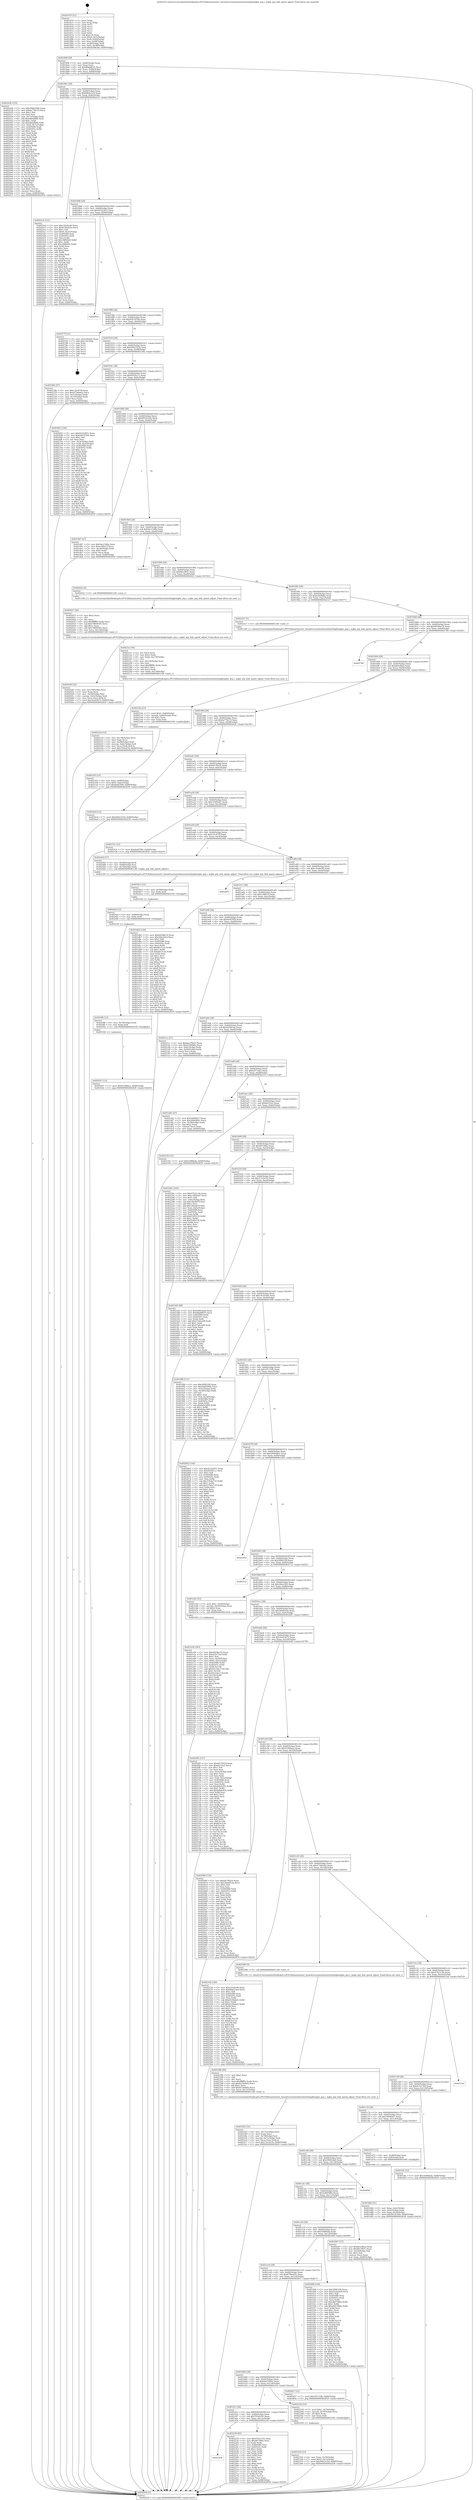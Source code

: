 digraph "0x401870" {
  label = "0x401870 (/mnt/c/Users/mathe/Desktop/tcc/POCII/binaries/extr_linuxdriversnetethernetintelixgbeixgbe_ptp.c_ixgbe_ptp_link_speed_adjust_Final-ollvm.out::main(0))"
  labelloc = "t"
  node[shape=record]

  Entry [label="",width=0.3,height=0.3,shape=circle,fillcolor=black,style=filled]
  "0x40189f" [label="{
     0x40189f [29]\l
     | [instrs]\l
     &nbsp;&nbsp;0x40189f \<+3\>: mov -0x80(%rbp),%eax\l
     &nbsp;&nbsp;0x4018a2 \<+2\>: mov %eax,%ecx\l
     &nbsp;&nbsp;0x4018a4 \<+6\>: sub $0x88ab8635,%ecx\l
     &nbsp;&nbsp;0x4018aa \<+6\>: mov %eax,-0x84(%rbp)\l
     &nbsp;&nbsp;0x4018b0 \<+6\>: mov %ecx,-0x88(%rbp)\l
     &nbsp;&nbsp;0x4018b6 \<+6\>: je 000000000040242b \<main+0xbbb\>\l
  }"]
  "0x40242b" [label="{
     0x40242b [155]\l
     | [instrs]\l
     &nbsp;&nbsp;0x40242b \<+5\>: mov $0x59b02da0,%eax\l
     &nbsp;&nbsp;0x402430 \<+5\>: mov $0xbe77bc33,%ecx\l
     &nbsp;&nbsp;0x402435 \<+2\>: mov $0x1,%dl\l
     &nbsp;&nbsp;0x402437 \<+2\>: xor %esi,%esi\l
     &nbsp;&nbsp;0x402439 \<+3\>: mov -0x7c(%rbp),%edi\l
     &nbsp;&nbsp;0x40243c \<+6\>: add $0xa8dafb80,%edi\l
     &nbsp;&nbsp;0x402442 \<+3\>: add $0x1,%edi\l
     &nbsp;&nbsp;0x402445 \<+6\>: sub $0xa8dafb80,%edi\l
     &nbsp;&nbsp;0x40244b \<+3\>: mov %edi,-0x7c(%rbp)\l
     &nbsp;&nbsp;0x40244e \<+7\>: mov 0x405080,%edi\l
     &nbsp;&nbsp;0x402455 \<+8\>: mov 0x40505c,%r8d\l
     &nbsp;&nbsp;0x40245d \<+3\>: sub $0x1,%esi\l
     &nbsp;&nbsp;0x402460 \<+3\>: mov %edi,%r9d\l
     &nbsp;&nbsp;0x402463 \<+3\>: add %esi,%r9d\l
     &nbsp;&nbsp;0x402466 \<+4\>: imul %r9d,%edi\l
     &nbsp;&nbsp;0x40246a \<+3\>: and $0x1,%edi\l
     &nbsp;&nbsp;0x40246d \<+3\>: cmp $0x0,%edi\l
     &nbsp;&nbsp;0x402470 \<+4\>: sete %r10b\l
     &nbsp;&nbsp;0x402474 \<+4\>: cmp $0xa,%r8d\l
     &nbsp;&nbsp;0x402478 \<+4\>: setl %r11b\l
     &nbsp;&nbsp;0x40247c \<+3\>: mov %r10b,%bl\l
     &nbsp;&nbsp;0x40247f \<+3\>: xor $0xff,%bl\l
     &nbsp;&nbsp;0x402482 \<+3\>: mov %r11b,%r14b\l
     &nbsp;&nbsp;0x402485 \<+4\>: xor $0xff,%r14b\l
     &nbsp;&nbsp;0x402489 \<+3\>: xor $0x1,%dl\l
     &nbsp;&nbsp;0x40248c \<+3\>: mov %bl,%r15b\l
     &nbsp;&nbsp;0x40248f \<+4\>: and $0xff,%r15b\l
     &nbsp;&nbsp;0x402493 \<+3\>: and %dl,%r10b\l
     &nbsp;&nbsp;0x402496 \<+3\>: mov %r14b,%r12b\l
     &nbsp;&nbsp;0x402499 \<+4\>: and $0xff,%r12b\l
     &nbsp;&nbsp;0x40249d \<+3\>: and %dl,%r11b\l
     &nbsp;&nbsp;0x4024a0 \<+3\>: or %r10b,%r15b\l
     &nbsp;&nbsp;0x4024a3 \<+3\>: or %r11b,%r12b\l
     &nbsp;&nbsp;0x4024a6 \<+3\>: xor %r12b,%r15b\l
     &nbsp;&nbsp;0x4024a9 \<+3\>: or %r14b,%bl\l
     &nbsp;&nbsp;0x4024ac \<+3\>: xor $0xff,%bl\l
     &nbsp;&nbsp;0x4024af \<+3\>: or $0x1,%dl\l
     &nbsp;&nbsp;0x4024b2 \<+2\>: and %dl,%bl\l
     &nbsp;&nbsp;0x4024b4 \<+3\>: or %bl,%r15b\l
     &nbsp;&nbsp;0x4024b7 \<+4\>: test $0x1,%r15b\l
     &nbsp;&nbsp;0x4024bb \<+3\>: cmovne %ecx,%eax\l
     &nbsp;&nbsp;0x4024be \<+3\>: mov %eax,-0x80(%rbp)\l
     &nbsp;&nbsp;0x4024c1 \<+5\>: jmp 0000000000402839 \<main+0xfc9\>\l
  }"]
  "0x4018bc" [label="{
     0x4018bc [28]\l
     | [instrs]\l
     &nbsp;&nbsp;0x4018bc \<+5\>: jmp 00000000004018c1 \<main+0x51\>\l
     &nbsp;&nbsp;0x4018c1 \<+6\>: mov -0x84(%rbp),%eax\l
     &nbsp;&nbsp;0x4018c7 \<+5\>: sub $0x89b2c5c6,%eax\l
     &nbsp;&nbsp;0x4018cc \<+6\>: mov %eax,-0x8c(%rbp)\l
     &nbsp;&nbsp;0x4018d2 \<+6\>: je 00000000004025c0 \<main+0xd50\>\l
  }"]
  Exit [label="",width=0.3,height=0.3,shape=circle,fillcolor=black,style=filled,peripheries=2]
  "0x4025c0" [label="{
     0x4025c0 [151]\l
     | [instrs]\l
     &nbsp;&nbsp;0x4025c0 \<+5\>: mov $0xc35ebc96,%eax\l
     &nbsp;&nbsp;0x4025c5 \<+5\>: mov $0x678ee63e,%ecx\l
     &nbsp;&nbsp;0x4025ca \<+2\>: mov $0x1,%dl\l
     &nbsp;&nbsp;0x4025cc \<+7\>: movl $0x0,-0x3c(%rbp)\l
     &nbsp;&nbsp;0x4025d3 \<+7\>: mov 0x405080,%esi\l
     &nbsp;&nbsp;0x4025da \<+7\>: mov 0x40505c,%edi\l
     &nbsp;&nbsp;0x4025e1 \<+3\>: mov %esi,%r8d\l
     &nbsp;&nbsp;0x4025e4 \<+7\>: sub $0x18ff4444,%r8d\l
     &nbsp;&nbsp;0x4025eb \<+4\>: sub $0x1,%r8d\l
     &nbsp;&nbsp;0x4025ef \<+7\>: add $0x18ff4444,%r8d\l
     &nbsp;&nbsp;0x4025f6 \<+4\>: imul %r8d,%esi\l
     &nbsp;&nbsp;0x4025fa \<+3\>: and $0x1,%esi\l
     &nbsp;&nbsp;0x4025fd \<+3\>: cmp $0x0,%esi\l
     &nbsp;&nbsp;0x402600 \<+4\>: sete %r9b\l
     &nbsp;&nbsp;0x402604 \<+3\>: cmp $0xa,%edi\l
     &nbsp;&nbsp;0x402607 \<+4\>: setl %r10b\l
     &nbsp;&nbsp;0x40260b \<+3\>: mov %r9b,%r11b\l
     &nbsp;&nbsp;0x40260e \<+4\>: xor $0xff,%r11b\l
     &nbsp;&nbsp;0x402612 \<+3\>: mov %r10b,%bl\l
     &nbsp;&nbsp;0x402615 \<+3\>: xor $0xff,%bl\l
     &nbsp;&nbsp;0x402618 \<+3\>: xor $0x0,%dl\l
     &nbsp;&nbsp;0x40261b \<+3\>: mov %r11b,%r14b\l
     &nbsp;&nbsp;0x40261e \<+4\>: and $0x0,%r14b\l
     &nbsp;&nbsp;0x402622 \<+3\>: and %dl,%r9b\l
     &nbsp;&nbsp;0x402625 \<+3\>: mov %bl,%r15b\l
     &nbsp;&nbsp;0x402628 \<+4\>: and $0x0,%r15b\l
     &nbsp;&nbsp;0x40262c \<+3\>: and %dl,%r10b\l
     &nbsp;&nbsp;0x40262f \<+3\>: or %r9b,%r14b\l
     &nbsp;&nbsp;0x402632 \<+3\>: or %r10b,%r15b\l
     &nbsp;&nbsp;0x402635 \<+3\>: xor %r15b,%r14b\l
     &nbsp;&nbsp;0x402638 \<+3\>: or %bl,%r11b\l
     &nbsp;&nbsp;0x40263b \<+4\>: xor $0xff,%r11b\l
     &nbsp;&nbsp;0x40263f \<+3\>: or $0x0,%dl\l
     &nbsp;&nbsp;0x402642 \<+3\>: and %dl,%r11b\l
     &nbsp;&nbsp;0x402645 \<+3\>: or %r11b,%r14b\l
     &nbsp;&nbsp;0x402648 \<+4\>: test $0x1,%r14b\l
     &nbsp;&nbsp;0x40264c \<+3\>: cmovne %ecx,%eax\l
     &nbsp;&nbsp;0x40264f \<+3\>: mov %eax,-0x80(%rbp)\l
     &nbsp;&nbsp;0x402652 \<+5\>: jmp 0000000000402839 \<main+0xfc9\>\l
  }"]
  "0x4018d8" [label="{
     0x4018d8 [28]\l
     | [instrs]\l
     &nbsp;&nbsp;0x4018d8 \<+5\>: jmp 00000000004018dd \<main+0x6d\>\l
     &nbsp;&nbsp;0x4018dd \<+6\>: mov -0x84(%rbp),%eax\l
     &nbsp;&nbsp;0x4018e3 \<+5\>: sub $0x9232287c,%eax\l
     &nbsp;&nbsp;0x4018e8 \<+6\>: mov %eax,-0x90(%rbp)\l
     &nbsp;&nbsp;0x4018ee \<+6\>: je 0000000000402832 \<main+0xfc2\>\l
  }"]
  "0x402507" [label="{
     0x402507 [12]\l
     | [instrs]\l
     &nbsp;&nbsp;0x402507 \<+7\>: movl $0x45388aca,-0x80(%rbp)\l
     &nbsp;&nbsp;0x40250e \<+5\>: jmp 0000000000402839 \<main+0xfc9\>\l
  }"]
  "0x402832" [label="{
     0x402832\l
  }", style=dashed]
  "0x4018f4" [label="{
     0x4018f4 [28]\l
     | [instrs]\l
     &nbsp;&nbsp;0x4018f4 \<+5\>: jmp 00000000004018f9 \<main+0x89\>\l
     &nbsp;&nbsp;0x4018f9 \<+6\>: mov -0x84(%rbp),%eax\l
     &nbsp;&nbsp;0x4018ff \<+5\>: sub $0x92b7d7bb,%eax\l
     &nbsp;&nbsp;0x401904 \<+6\>: mov %eax,-0x94(%rbp)\l
     &nbsp;&nbsp;0x40190a \<+6\>: je 000000000040277f \<main+0xf0f\>\l
  }"]
  "0x4024fb" [label="{
     0x4024fb [12]\l
     | [instrs]\l
     &nbsp;&nbsp;0x4024fb \<+4\>: mov -0x78(%rbp),%rdx\l
     &nbsp;&nbsp;0x4024ff \<+3\>: mov %rdx,%rdi\l
     &nbsp;&nbsp;0x402502 \<+5\>: call 0000000000401030 \<free@plt\>\l
     | [calls]\l
     &nbsp;&nbsp;0x401030 \{1\} (unknown)\l
  }"]
  "0x40277f" [label="{
     0x40277f [21]\l
     | [instrs]\l
     &nbsp;&nbsp;0x40277f \<+3\>: mov -0x2c(%rbp),%eax\l
     &nbsp;&nbsp;0x402782 \<+7\>: add $0x118,%rsp\l
     &nbsp;&nbsp;0x402789 \<+1\>: pop %rbx\l
     &nbsp;&nbsp;0x40278a \<+2\>: pop %r12\l
     &nbsp;&nbsp;0x40278c \<+2\>: pop %r13\l
     &nbsp;&nbsp;0x40278e \<+2\>: pop %r14\l
     &nbsp;&nbsp;0x402790 \<+2\>: pop %r15\l
     &nbsp;&nbsp;0x402792 \<+1\>: pop %rbp\l
     &nbsp;&nbsp;0x402793 \<+1\>: ret\l
  }"]
  "0x401910" [label="{
     0x401910 [28]\l
     | [instrs]\l
     &nbsp;&nbsp;0x401910 \<+5\>: jmp 0000000000401915 \<main+0xa5\>\l
     &nbsp;&nbsp;0x401915 \<+6\>: mov -0x84(%rbp),%eax\l
     &nbsp;&nbsp;0x40191b \<+5\>: sub $0x9462335d,%eax\l
     &nbsp;&nbsp;0x401920 \<+6\>: mov %eax,-0x98(%rbp)\l
     &nbsp;&nbsp;0x401926 \<+6\>: je 000000000040236b \<main+0xafb\>\l
  }"]
  "0x4024ef" [label="{
     0x4024ef [12]\l
     | [instrs]\l
     &nbsp;&nbsp;0x4024ef \<+4\>: mov -0x68(%rbp),%rdx\l
     &nbsp;&nbsp;0x4024f3 \<+3\>: mov %rdx,%rdi\l
     &nbsp;&nbsp;0x4024f6 \<+5\>: call 0000000000401030 \<free@plt\>\l
     | [calls]\l
     &nbsp;&nbsp;0x401030 \{1\} (unknown)\l
  }"]
  "0x40236b" [label="{
     0x40236b [27]\l
     | [instrs]\l
     &nbsp;&nbsp;0x40236b \<+5\>: mov $0xc32c970f,%eax\l
     &nbsp;&nbsp;0x402370 \<+5\>: mov $0x47360e62,%ecx\l
     &nbsp;&nbsp;0x402375 \<+3\>: mov -0x7c(%rbp),%edx\l
     &nbsp;&nbsp;0x402378 \<+3\>: cmp -0x70(%rbp),%edx\l
     &nbsp;&nbsp;0x40237b \<+3\>: cmovl %ecx,%eax\l
     &nbsp;&nbsp;0x40237e \<+3\>: mov %eax,-0x80(%rbp)\l
     &nbsp;&nbsp;0x402381 \<+5\>: jmp 0000000000402839 \<main+0xfc9\>\l
  }"]
  "0x40192c" [label="{
     0x40192c [28]\l
     | [instrs]\l
     &nbsp;&nbsp;0x40192c \<+5\>: jmp 0000000000401931 \<main+0xc1\>\l
     &nbsp;&nbsp;0x401931 \<+6\>: mov -0x84(%rbp),%eax\l
     &nbsp;&nbsp;0x401937 \<+5\>: sub $0x95f3b1c1,%eax\l
     &nbsp;&nbsp;0x40193c \<+6\>: mov %eax,-0x9c(%rbp)\l
     &nbsp;&nbsp;0x401942 \<+6\>: je 00000000004026f3 \<main+0xe83\>\l
  }"]
  "0x4024e3" [label="{
     0x4024e3 [12]\l
     | [instrs]\l
     &nbsp;&nbsp;0x4024e3 \<+4\>: mov -0x58(%rbp),%rdx\l
     &nbsp;&nbsp;0x4024e7 \<+3\>: mov %rdx,%rdi\l
     &nbsp;&nbsp;0x4024ea \<+5\>: call 0000000000401030 \<free@plt\>\l
     | [calls]\l
     &nbsp;&nbsp;0x401030 \{1\} (unknown)\l
  }"]
  "0x4026f3" [label="{
     0x4026f3 [140]\l
     | [instrs]\l
     &nbsp;&nbsp;0x4026f3 \<+5\>: mov $0x9232287c,%eax\l
     &nbsp;&nbsp;0x4026f8 \<+5\>: mov $0x92b7d7bb,%ecx\l
     &nbsp;&nbsp;0x4026fd \<+2\>: mov $0x1,%dl\l
     &nbsp;&nbsp;0x4026ff \<+2\>: xor %esi,%esi\l
     &nbsp;&nbsp;0x402701 \<+3\>: mov -0x3c(%rbp),%edi\l
     &nbsp;&nbsp;0x402704 \<+3\>: mov %edi,-0x2c(%rbp)\l
     &nbsp;&nbsp;0x402707 \<+7\>: mov 0x405080,%edi\l
     &nbsp;&nbsp;0x40270e \<+8\>: mov 0x40505c,%r8d\l
     &nbsp;&nbsp;0x402716 \<+3\>: sub $0x1,%esi\l
     &nbsp;&nbsp;0x402719 \<+3\>: mov %edi,%r9d\l
     &nbsp;&nbsp;0x40271c \<+3\>: add %esi,%r9d\l
     &nbsp;&nbsp;0x40271f \<+4\>: imul %r9d,%edi\l
     &nbsp;&nbsp;0x402723 \<+3\>: and $0x1,%edi\l
     &nbsp;&nbsp;0x402726 \<+3\>: cmp $0x0,%edi\l
     &nbsp;&nbsp;0x402729 \<+4\>: sete %r10b\l
     &nbsp;&nbsp;0x40272d \<+4\>: cmp $0xa,%r8d\l
     &nbsp;&nbsp;0x402731 \<+4\>: setl %r11b\l
     &nbsp;&nbsp;0x402735 \<+3\>: mov %r10b,%bl\l
     &nbsp;&nbsp;0x402738 \<+3\>: xor $0xff,%bl\l
     &nbsp;&nbsp;0x40273b \<+3\>: mov %r11b,%r14b\l
     &nbsp;&nbsp;0x40273e \<+4\>: xor $0xff,%r14b\l
     &nbsp;&nbsp;0x402742 \<+3\>: xor $0x1,%dl\l
     &nbsp;&nbsp;0x402745 \<+3\>: mov %bl,%r15b\l
     &nbsp;&nbsp;0x402748 \<+4\>: and $0xff,%r15b\l
     &nbsp;&nbsp;0x40274c \<+3\>: and %dl,%r10b\l
     &nbsp;&nbsp;0x40274f \<+3\>: mov %r14b,%r12b\l
     &nbsp;&nbsp;0x402752 \<+4\>: and $0xff,%r12b\l
     &nbsp;&nbsp;0x402756 \<+3\>: and %dl,%r11b\l
     &nbsp;&nbsp;0x402759 \<+3\>: or %r10b,%r15b\l
     &nbsp;&nbsp;0x40275c \<+3\>: or %r11b,%r12b\l
     &nbsp;&nbsp;0x40275f \<+3\>: xor %r12b,%r15b\l
     &nbsp;&nbsp;0x402762 \<+3\>: or %r14b,%bl\l
     &nbsp;&nbsp;0x402765 \<+3\>: xor $0xff,%bl\l
     &nbsp;&nbsp;0x402768 \<+3\>: or $0x1,%dl\l
     &nbsp;&nbsp;0x40276b \<+2\>: and %dl,%bl\l
     &nbsp;&nbsp;0x40276d \<+3\>: or %bl,%r15b\l
     &nbsp;&nbsp;0x402770 \<+4\>: test $0x1,%r15b\l
     &nbsp;&nbsp;0x402774 \<+3\>: cmovne %ecx,%eax\l
     &nbsp;&nbsp;0x402777 \<+3\>: mov %eax,-0x80(%rbp)\l
     &nbsp;&nbsp;0x40277a \<+5\>: jmp 0000000000402839 \<main+0xfc9\>\l
  }"]
  "0x401948" [label="{
     0x401948 [28]\l
     | [instrs]\l
     &nbsp;&nbsp;0x401948 \<+5\>: jmp 000000000040194d \<main+0xdd\>\l
     &nbsp;&nbsp;0x40194d \<+6\>: mov -0x84(%rbp),%eax\l
     &nbsp;&nbsp;0x401953 \<+5\>: sub $0x9918352b,%eax\l
     &nbsp;&nbsp;0x401958 \<+6\>: mov %eax,-0xa0(%rbp)\l
     &nbsp;&nbsp;0x40195e \<+6\>: je 0000000000401d97 \<main+0x527\>\l
  }"]
  "0x4023b3" [label="{
     0x4023b3 [32]\l
     | [instrs]\l
     &nbsp;&nbsp;0x4023b3 \<+6\>: mov -0x13c(%rbp),%ecx\l
     &nbsp;&nbsp;0x4023b9 \<+3\>: imul %eax,%ecx\l
     &nbsp;&nbsp;0x4023bc \<+4\>: mov -0x78(%rbp),%rsi\l
     &nbsp;&nbsp;0x4023c0 \<+4\>: movslq -0x7c(%rbp),%rdi\l
     &nbsp;&nbsp;0x4023c4 \<+3\>: mov %ecx,(%rsi,%rdi,4)\l
     &nbsp;&nbsp;0x4023c7 \<+7\>: movl $0x13c1b19c,-0x80(%rbp)\l
     &nbsp;&nbsp;0x4023ce \<+5\>: jmp 0000000000402839 \<main+0xfc9\>\l
  }"]
  "0x401d97" [label="{
     0x401d97 [27]\l
     | [instrs]\l
     &nbsp;&nbsp;0x401d97 \<+5\>: mov $0x9ac15d8a,%eax\l
     &nbsp;&nbsp;0x401d9c \<+5\>: mov $0xcc9fb1cf,%ecx\l
     &nbsp;&nbsp;0x401da1 \<+3\>: mov -0x34(%rbp),%edx\l
     &nbsp;&nbsp;0x401da4 \<+3\>: cmp $0x0,%edx\l
     &nbsp;&nbsp;0x401da7 \<+3\>: cmove %ecx,%eax\l
     &nbsp;&nbsp;0x401daa \<+3\>: mov %eax,-0x80(%rbp)\l
     &nbsp;&nbsp;0x401dad \<+5\>: jmp 0000000000402839 \<main+0xfc9\>\l
  }"]
  "0x401964" [label="{
     0x401964 [28]\l
     | [instrs]\l
     &nbsp;&nbsp;0x401964 \<+5\>: jmp 0000000000401969 \<main+0xf9\>\l
     &nbsp;&nbsp;0x401969 \<+6\>: mov -0x84(%rbp),%eax\l
     &nbsp;&nbsp;0x40196f \<+5\>: sub $0x9ac15d8a,%eax\l
     &nbsp;&nbsp;0x401974 \<+6\>: mov %eax,-0xa4(%rbp)\l
     &nbsp;&nbsp;0x40197a \<+6\>: je 0000000000402513 \<main+0xca3\>\l
  }"]
  "0x40238b" [label="{
     0x40238b [40]\l
     | [instrs]\l
     &nbsp;&nbsp;0x40238b \<+5\>: mov $0x2,%ecx\l
     &nbsp;&nbsp;0x402390 \<+1\>: cltd\l
     &nbsp;&nbsp;0x402391 \<+2\>: idiv %ecx\l
     &nbsp;&nbsp;0x402393 \<+6\>: imul $0xfffffffe,%edx,%ecx\l
     &nbsp;&nbsp;0x402399 \<+6\>: sub $0x621bd4d2,%ecx\l
     &nbsp;&nbsp;0x40239f \<+3\>: add $0x1,%ecx\l
     &nbsp;&nbsp;0x4023a2 \<+6\>: add $0x621bd4d2,%ecx\l
     &nbsp;&nbsp;0x4023a8 \<+6\>: mov %ecx,-0x13c(%rbp)\l
     &nbsp;&nbsp;0x4023ae \<+5\>: call 0000000000401160 \<next_i\>\l
     | [calls]\l
     &nbsp;&nbsp;0x401160 \{1\} (/mnt/c/Users/mathe/Desktop/tcc/POCII/binaries/extr_linuxdriversnetethernetintelixgbeixgbe_ptp.c_ixgbe_ptp_link_speed_adjust_Final-ollvm.out::next_i)\l
  }"]
  "0x402513" [label="{
     0x402513\l
  }", style=dashed]
  "0x401980" [label="{
     0x401980 [28]\l
     | [instrs]\l
     &nbsp;&nbsp;0x401980 \<+5\>: jmp 0000000000401985 \<main+0x115\>\l
     &nbsp;&nbsp;0x401985 \<+6\>: mov -0x84(%rbp),%eax\l
     &nbsp;&nbsp;0x40198b \<+5\>: sub $0x9bccf831,%eax\l
     &nbsp;&nbsp;0x401990 \<+6\>: mov %eax,-0xa8(%rbp)\l
     &nbsp;&nbsp;0x401996 \<+6\>: je 0000000000402022 \<main+0x7b2\>\l
  }"]
  "0x402354" [label="{
     0x402354 [23]\l
     | [instrs]\l
     &nbsp;&nbsp;0x402354 \<+4\>: mov %rax,-0x78(%rbp)\l
     &nbsp;&nbsp;0x402358 \<+7\>: movl $0x0,-0x7c(%rbp)\l
     &nbsp;&nbsp;0x40235f \<+7\>: movl $0x9462335d,-0x80(%rbp)\l
     &nbsp;&nbsp;0x402366 \<+5\>: jmp 0000000000402839 \<main+0xfc9\>\l
  }"]
  "0x402022" [label="{
     0x402022 [5]\l
     | [instrs]\l
     &nbsp;&nbsp;0x402022 \<+5\>: call 0000000000401160 \<next_i\>\l
     | [calls]\l
     &nbsp;&nbsp;0x401160 \{1\} (/mnt/c/Users/mathe/Desktop/tcc/POCII/binaries/extr_linuxdriversnetethernetintelixgbeixgbe_ptp.c_ixgbe_ptp_link_speed_adjust_Final-ollvm.out::next_i)\l
  }"]
  "0x40199c" [label="{
     0x40199c [28]\l
     | [instrs]\l
     &nbsp;&nbsp;0x40199c \<+5\>: jmp 00000000004019a1 \<main+0x131\>\l
     &nbsp;&nbsp;0x4019a1 \<+6\>: mov -0x84(%rbp),%eax\l
     &nbsp;&nbsp;0x4019a7 \<+5\>: sub $0xb180fd6a,%eax\l
     &nbsp;&nbsp;0x4019ac \<+6\>: mov %eax,-0xac(%rbp)\l
     &nbsp;&nbsp;0x4019b2 \<+6\>: je 00000000004021e7 \<main+0x977\>\l
  }"]
  "0x401d38" [label="{
     0x401d38\l
  }", style=dashed]
  "0x4021e7" [label="{
     0x4021e7 [5]\l
     | [instrs]\l
     &nbsp;&nbsp;0x4021e7 \<+5\>: call 0000000000401160 \<next_i\>\l
     | [calls]\l
     &nbsp;&nbsp;0x401160 \{1\} (/mnt/c/Users/mathe/Desktop/tcc/POCII/binaries/extr_linuxdriversnetethernetintelixgbeixgbe_ptp.c_ixgbe_ptp_link_speed_adjust_Final-ollvm.out::next_i)\l
  }"]
  "0x4019b8" [label="{
     0x4019b8 [28]\l
     | [instrs]\l
     &nbsp;&nbsp;0x4019b8 \<+5\>: jmp 00000000004019bd \<main+0x14d\>\l
     &nbsp;&nbsp;0x4019bd \<+6\>: mov -0x84(%rbp),%eax\l
     &nbsp;&nbsp;0x4019c3 \<+5\>: sub $0xb929be7d,%eax\l
     &nbsp;&nbsp;0x4019c8 \<+6\>: mov %eax,-0xb0(%rbp)\l
     &nbsp;&nbsp;0x4019ce \<+6\>: je 0000000000402794 \<main+0xf24\>\l
  }"]
  "0x402239" [label="{
     0x402239 [83]\l
     | [instrs]\l
     &nbsp;&nbsp;0x402239 \<+5\>: mov $0x47b21c5e,%eax\l
     &nbsp;&nbsp;0x40223e \<+5\>: mov $0xd97286e,%ecx\l
     &nbsp;&nbsp;0x402243 \<+2\>: xor %edx,%edx\l
     &nbsp;&nbsp;0x402245 \<+7\>: mov 0x405080,%esi\l
     &nbsp;&nbsp;0x40224c \<+7\>: mov 0x40505c,%edi\l
     &nbsp;&nbsp;0x402253 \<+3\>: sub $0x1,%edx\l
     &nbsp;&nbsp;0x402256 \<+3\>: mov %esi,%r8d\l
     &nbsp;&nbsp;0x402259 \<+3\>: add %edx,%r8d\l
     &nbsp;&nbsp;0x40225c \<+4\>: imul %r8d,%esi\l
     &nbsp;&nbsp;0x402260 \<+3\>: and $0x1,%esi\l
     &nbsp;&nbsp;0x402263 \<+3\>: cmp $0x0,%esi\l
     &nbsp;&nbsp;0x402266 \<+4\>: sete %r9b\l
     &nbsp;&nbsp;0x40226a \<+3\>: cmp $0xa,%edi\l
     &nbsp;&nbsp;0x40226d \<+4\>: setl %r10b\l
     &nbsp;&nbsp;0x402271 \<+3\>: mov %r9b,%r11b\l
     &nbsp;&nbsp;0x402274 \<+3\>: and %r10b,%r11b\l
     &nbsp;&nbsp;0x402277 \<+3\>: xor %r10b,%r9b\l
     &nbsp;&nbsp;0x40227a \<+3\>: or %r9b,%r11b\l
     &nbsp;&nbsp;0x40227d \<+4\>: test $0x1,%r11b\l
     &nbsp;&nbsp;0x402281 \<+3\>: cmovne %ecx,%eax\l
     &nbsp;&nbsp;0x402284 \<+3\>: mov %eax,-0x80(%rbp)\l
     &nbsp;&nbsp;0x402287 \<+5\>: jmp 0000000000402839 \<main+0xfc9\>\l
  }"]
  "0x402794" [label="{
     0x402794\l
  }", style=dashed]
  "0x4019d4" [label="{
     0x4019d4 [28]\l
     | [instrs]\l
     &nbsp;&nbsp;0x4019d4 \<+5\>: jmp 00000000004019d9 \<main+0x169\>\l
     &nbsp;&nbsp;0x4019d9 \<+6\>: mov -0x84(%rbp),%eax\l
     &nbsp;&nbsp;0x4019df \<+5\>: sub $0xbb2efbea,%eax\l
     &nbsp;&nbsp;0x4019e4 \<+6\>: mov %eax,-0xb4(%rbp)\l
     &nbsp;&nbsp;0x4019ea \<+6\>: je 000000000040219e \<main+0x92e\>\l
  }"]
  "0x401d1c" [label="{
     0x401d1c [28]\l
     | [instrs]\l
     &nbsp;&nbsp;0x401d1c \<+5\>: jmp 0000000000401d21 \<main+0x4b1\>\l
     &nbsp;&nbsp;0x401d21 \<+6\>: mov -0x84(%rbp),%eax\l
     &nbsp;&nbsp;0x401d27 \<+5\>: sub $0x703e41f4,%eax\l
     &nbsp;&nbsp;0x401d2c \<+6\>: mov %eax,-0x12c(%rbp)\l
     &nbsp;&nbsp;0x401d32 \<+6\>: je 0000000000402239 \<main+0x9c9\>\l
  }"]
  "0x40219e" [label="{
     0x40219e [23]\l
     | [instrs]\l
     &nbsp;&nbsp;0x40219e \<+7\>: movl $0x1,-0x60(%rbp)\l
     &nbsp;&nbsp;0x4021a5 \<+4\>: movslq -0x60(%rbp),%rax\l
     &nbsp;&nbsp;0x4021a9 \<+4\>: shl $0x2,%rax\l
     &nbsp;&nbsp;0x4021ad \<+3\>: mov %rax,%rdi\l
     &nbsp;&nbsp;0x4021b0 \<+5\>: call 0000000000401050 \<malloc@plt\>\l
     | [calls]\l
     &nbsp;&nbsp;0x401050 \{1\} (unknown)\l
  }"]
  "0x4019f0" [label="{
     0x4019f0 [28]\l
     | [instrs]\l
     &nbsp;&nbsp;0x4019f0 \<+5\>: jmp 00000000004019f5 \<main+0x185\>\l
     &nbsp;&nbsp;0x4019f5 \<+6\>: mov -0x84(%rbp),%eax\l
     &nbsp;&nbsp;0x4019fb \<+5\>: sub $0xbe77bc33,%eax\l
     &nbsp;&nbsp;0x401a00 \<+6\>: mov %eax,-0xb8(%rbp)\l
     &nbsp;&nbsp;0x401a06 \<+6\>: je 00000000004024c6 \<main+0xc56\>\l
  }"]
  "0x40233d" [label="{
     0x40233d [23]\l
     | [instrs]\l
     &nbsp;&nbsp;0x40233d \<+7\>: movl $0x1,-0x70(%rbp)\l
     &nbsp;&nbsp;0x402344 \<+4\>: movslq -0x70(%rbp),%rax\l
     &nbsp;&nbsp;0x402348 \<+4\>: shl $0x2,%rax\l
     &nbsp;&nbsp;0x40234c \<+3\>: mov %rax,%rdi\l
     &nbsp;&nbsp;0x40234f \<+5\>: call 0000000000401050 \<malloc@plt\>\l
     | [calls]\l
     &nbsp;&nbsp;0x401050 \{1\} (unknown)\l
  }"]
  "0x4024c6" [label="{
     0x4024c6 [12]\l
     | [instrs]\l
     &nbsp;&nbsp;0x4024c6 \<+7\>: movl $0x9462335d,-0x80(%rbp)\l
     &nbsp;&nbsp;0x4024cd \<+5\>: jmp 0000000000402839 \<main+0xfc9\>\l
  }"]
  "0x401a0c" [label="{
     0x401a0c [28]\l
     | [instrs]\l
     &nbsp;&nbsp;0x401a0c \<+5\>: jmp 0000000000401a11 \<main+0x1a1\>\l
     &nbsp;&nbsp;0x401a11 \<+6\>: mov -0x84(%rbp),%eax\l
     &nbsp;&nbsp;0x401a17 \<+5\>: sub $0xbfc76b24,%eax\l
     &nbsp;&nbsp;0x401a1c \<+6\>: mov %eax,-0xbc(%rbp)\l
     &nbsp;&nbsp;0x401a22 \<+6\>: je 00000000004027ce \<main+0xf5e\>\l
  }"]
  "0x401d00" [label="{
     0x401d00 [28]\l
     | [instrs]\l
     &nbsp;&nbsp;0x401d00 \<+5\>: jmp 0000000000401d05 \<main+0x495\>\l
     &nbsp;&nbsp;0x401d05 \<+6\>: mov -0x84(%rbp),%eax\l
     &nbsp;&nbsp;0x401d0b \<+5\>: sub $0x6ae76b93,%eax\l
     &nbsp;&nbsp;0x401d10 \<+6\>: mov %eax,-0x128(%rbp)\l
     &nbsp;&nbsp;0x401d16 \<+6\>: je 000000000040233d \<main+0xacd\>\l
  }"]
  "0x4027ce" [label="{
     0x4027ce\l
  }", style=dashed]
  "0x401a28" [label="{
     0x401a28 [28]\l
     | [instrs]\l
     &nbsp;&nbsp;0x401a28 \<+5\>: jmp 0000000000401a2d \<main+0x1bd\>\l
     &nbsp;&nbsp;0x401a2d \<+6\>: mov -0x84(%rbp),%eax\l
     &nbsp;&nbsp;0x401a33 \<+5\>: sub $0xc18d5ed7,%eax\l
     &nbsp;&nbsp;0x401a38 \<+6\>: mov %eax,-0xc0(%rbp)\l
     &nbsp;&nbsp;0x401a3e \<+6\>: je 0000000000402331 \<main+0xac1\>\l
  }"]
  "0x402657" [label="{
     0x402657 [12]\l
     | [instrs]\l
     &nbsp;&nbsp;0x402657 \<+7\>: movl $0x1f5133fb,-0x80(%rbp)\l
     &nbsp;&nbsp;0x40265e \<+5\>: jmp 0000000000402839 \<main+0xfc9\>\l
  }"]
  "0x402331" [label="{
     0x402331 [12]\l
     | [instrs]\l
     &nbsp;&nbsp;0x402331 \<+7\>: movl $0xde4f7f99,-0x80(%rbp)\l
     &nbsp;&nbsp;0x402338 \<+5\>: jmp 0000000000402839 \<main+0xfc9\>\l
  }"]
  "0x401a44" [label="{
     0x401a44 [28]\l
     | [instrs]\l
     &nbsp;&nbsp;0x401a44 \<+5\>: jmp 0000000000401a49 \<main+0x1d9\>\l
     &nbsp;&nbsp;0x401a49 \<+6\>: mov -0x84(%rbp),%eax\l
     &nbsp;&nbsp;0x401a4f \<+5\>: sub $0xc32c970f,%eax\l
     &nbsp;&nbsp;0x401a54 \<+6\>: mov %eax,-0xc4(%rbp)\l
     &nbsp;&nbsp;0x401a5a \<+6\>: je 00000000004024d2 \<main+0xc62\>\l
  }"]
  "0x402218" [label="{
     0x402218 [33]\l
     | [instrs]\l
     &nbsp;&nbsp;0x402218 \<+6\>: mov -0x138(%rbp),%ecx\l
     &nbsp;&nbsp;0x40221e \<+3\>: imul %eax,%ecx\l
     &nbsp;&nbsp;0x402221 \<+4\>: mov -0x68(%rbp),%rdi\l
     &nbsp;&nbsp;0x402225 \<+4\>: movslq -0x6c(%rbp),%r8\l
     &nbsp;&nbsp;0x402229 \<+4\>: mov %ecx,(%rdi,%r8,4)\l
     &nbsp;&nbsp;0x40222d \<+7\>: movl $0x703e41f4,-0x80(%rbp)\l
     &nbsp;&nbsp;0x402234 \<+5\>: jmp 0000000000402839 \<main+0xfc9\>\l
  }"]
  "0x4024d2" [label="{
     0x4024d2 [17]\l
     | [instrs]\l
     &nbsp;&nbsp;0x4024d2 \<+4\>: mov -0x58(%rbp),%rdi\l
     &nbsp;&nbsp;0x4024d6 \<+4\>: mov -0x68(%rbp),%rsi\l
     &nbsp;&nbsp;0x4024da \<+4\>: mov -0x78(%rbp),%rdx\l
     &nbsp;&nbsp;0x4024de \<+5\>: call 00000000004013f0 \<ixgbe_ptp_link_speed_adjust\>\l
     | [calls]\l
     &nbsp;&nbsp;0x4013f0 \{1\} (/mnt/c/Users/mathe/Desktop/tcc/POCII/binaries/extr_linuxdriversnetethernetintelixgbeixgbe_ptp.c_ixgbe_ptp_link_speed_adjust_Final-ollvm.out::ixgbe_ptp_link_speed_adjust)\l
  }"]
  "0x401a60" [label="{
     0x401a60 [28]\l
     | [instrs]\l
     &nbsp;&nbsp;0x401a60 \<+5\>: jmp 0000000000401a65 \<main+0x1f5\>\l
     &nbsp;&nbsp;0x401a65 \<+6\>: mov -0x84(%rbp),%eax\l
     &nbsp;&nbsp;0x401a6b \<+5\>: sub $0xc35ebc96,%eax\l
     &nbsp;&nbsp;0x401a70 \<+6\>: mov %eax,-0xc8(%rbp)\l
     &nbsp;&nbsp;0x401a76 \<+6\>: je 000000000040281f \<main+0xfaf\>\l
  }"]
  "0x4021ec" [label="{
     0x4021ec [44]\l
     | [instrs]\l
     &nbsp;&nbsp;0x4021ec \<+2\>: xor %ecx,%ecx\l
     &nbsp;&nbsp;0x4021ee \<+5\>: mov $0x2,%edx\l
     &nbsp;&nbsp;0x4021f3 \<+6\>: mov %edx,-0x134(%rbp)\l
     &nbsp;&nbsp;0x4021f9 \<+1\>: cltd\l
     &nbsp;&nbsp;0x4021fa \<+6\>: mov -0x134(%rbp),%esi\l
     &nbsp;&nbsp;0x402200 \<+2\>: idiv %esi\l
     &nbsp;&nbsp;0x402202 \<+6\>: imul $0xfffffffe,%edx,%edx\l
     &nbsp;&nbsp;0x402208 \<+3\>: sub $0x1,%ecx\l
     &nbsp;&nbsp;0x40220b \<+2\>: sub %ecx,%edx\l
     &nbsp;&nbsp;0x40220d \<+6\>: mov %edx,-0x138(%rbp)\l
     &nbsp;&nbsp;0x402213 \<+5\>: call 0000000000401160 \<next_i\>\l
     | [calls]\l
     &nbsp;&nbsp;0x401160 \{1\} (/mnt/c/Users/mathe/Desktop/tcc/POCII/binaries/extr_linuxdriversnetethernetintelixgbeixgbe_ptp.c_ixgbe_ptp_link_speed_adjust_Final-ollvm.out::next_i)\l
  }"]
  "0x40281f" [label="{
     0x40281f\l
  }", style=dashed]
  "0x401a7c" [label="{
     0x401a7c [28]\l
     | [instrs]\l
     &nbsp;&nbsp;0x401a7c \<+5\>: jmp 0000000000401a81 \<main+0x211\>\l
     &nbsp;&nbsp;0x401a81 \<+6\>: mov -0x84(%rbp),%eax\l
     &nbsp;&nbsp;0x401a87 \<+5\>: sub $0xcc9fb1cf,%eax\l
     &nbsp;&nbsp;0x401a8c \<+6\>: mov %eax,-0xcc(%rbp)\l
     &nbsp;&nbsp;0x401a92 \<+6\>: je 0000000000401db2 \<main+0x542\>\l
  }"]
  "0x4021b5" [label="{
     0x4021b5 [23]\l
     | [instrs]\l
     &nbsp;&nbsp;0x4021b5 \<+4\>: mov %rax,-0x68(%rbp)\l
     &nbsp;&nbsp;0x4021b9 \<+7\>: movl $0x0,-0x6c(%rbp)\l
     &nbsp;&nbsp;0x4021c0 \<+7\>: movl $0xde4f7f99,-0x80(%rbp)\l
     &nbsp;&nbsp;0x4021c7 \<+5\>: jmp 0000000000402839 \<main+0xfc9\>\l
  }"]
  "0x401db2" [label="{
     0x401db2 [144]\l
     | [instrs]\l
     &nbsp;&nbsp;0x401db2 \<+5\>: mov $0xb929be7d,%eax\l
     &nbsp;&nbsp;0x401db7 \<+5\>: mov $0x2fde2563,%ecx\l
     &nbsp;&nbsp;0x401dbc \<+2\>: mov $0x1,%dl\l
     &nbsp;&nbsp;0x401dbe \<+7\>: mov 0x405080,%esi\l
     &nbsp;&nbsp;0x401dc5 \<+7\>: mov 0x40505c,%edi\l
     &nbsp;&nbsp;0x401dcc \<+3\>: mov %esi,%r8d\l
     &nbsp;&nbsp;0x401dcf \<+7\>: add $0xbb57c2e,%r8d\l
     &nbsp;&nbsp;0x401dd6 \<+4\>: sub $0x1,%r8d\l
     &nbsp;&nbsp;0x401dda \<+7\>: sub $0xbb57c2e,%r8d\l
     &nbsp;&nbsp;0x401de1 \<+4\>: imul %r8d,%esi\l
     &nbsp;&nbsp;0x401de5 \<+3\>: and $0x1,%esi\l
     &nbsp;&nbsp;0x401de8 \<+3\>: cmp $0x0,%esi\l
     &nbsp;&nbsp;0x401deb \<+4\>: sete %r9b\l
     &nbsp;&nbsp;0x401def \<+3\>: cmp $0xa,%edi\l
     &nbsp;&nbsp;0x401df2 \<+4\>: setl %r10b\l
     &nbsp;&nbsp;0x401df6 \<+3\>: mov %r9b,%r11b\l
     &nbsp;&nbsp;0x401df9 \<+4\>: xor $0xff,%r11b\l
     &nbsp;&nbsp;0x401dfd \<+3\>: mov %r10b,%bl\l
     &nbsp;&nbsp;0x401e00 \<+3\>: xor $0xff,%bl\l
     &nbsp;&nbsp;0x401e03 \<+3\>: xor $0x0,%dl\l
     &nbsp;&nbsp;0x401e06 \<+3\>: mov %r11b,%r14b\l
     &nbsp;&nbsp;0x401e09 \<+4\>: and $0x0,%r14b\l
     &nbsp;&nbsp;0x401e0d \<+3\>: and %dl,%r9b\l
     &nbsp;&nbsp;0x401e10 \<+3\>: mov %bl,%r15b\l
     &nbsp;&nbsp;0x401e13 \<+4\>: and $0x0,%r15b\l
     &nbsp;&nbsp;0x401e17 \<+3\>: and %dl,%r10b\l
     &nbsp;&nbsp;0x401e1a \<+3\>: or %r9b,%r14b\l
     &nbsp;&nbsp;0x401e1d \<+3\>: or %r10b,%r15b\l
     &nbsp;&nbsp;0x401e20 \<+3\>: xor %r15b,%r14b\l
     &nbsp;&nbsp;0x401e23 \<+3\>: or %bl,%r11b\l
     &nbsp;&nbsp;0x401e26 \<+4\>: xor $0xff,%r11b\l
     &nbsp;&nbsp;0x401e2a \<+3\>: or $0x0,%dl\l
     &nbsp;&nbsp;0x401e2d \<+3\>: and %dl,%r11b\l
     &nbsp;&nbsp;0x401e30 \<+3\>: or %r11b,%r14b\l
     &nbsp;&nbsp;0x401e33 \<+4\>: test $0x1,%r14b\l
     &nbsp;&nbsp;0x401e37 \<+3\>: cmovne %ecx,%eax\l
     &nbsp;&nbsp;0x401e3a \<+3\>: mov %eax,-0x80(%rbp)\l
     &nbsp;&nbsp;0x401e3d \<+5\>: jmp 0000000000402839 \<main+0xfc9\>\l
  }"]
  "0x401a98" [label="{
     0x401a98 [28]\l
     | [instrs]\l
     &nbsp;&nbsp;0x401a98 \<+5\>: jmp 0000000000401a9d \<main+0x22d\>\l
     &nbsp;&nbsp;0x401a9d \<+6\>: mov -0x84(%rbp),%eax\l
     &nbsp;&nbsp;0x401aa3 \<+5\>: sub $0xde4f7f99,%eax\l
     &nbsp;&nbsp;0x401aa8 \<+6\>: mov %eax,-0xd0(%rbp)\l
     &nbsp;&nbsp;0x401aae \<+6\>: je 00000000004021cc \<main+0x95c\>\l
  }"]
  "0x40204f" [label="{
     0x40204f [32]\l
     | [instrs]\l
     &nbsp;&nbsp;0x40204f \<+6\>: mov -0x130(%rbp),%ecx\l
     &nbsp;&nbsp;0x402055 \<+3\>: imul %eax,%ecx\l
     &nbsp;&nbsp;0x402058 \<+4\>: mov -0x58(%rbp),%rsi\l
     &nbsp;&nbsp;0x40205c \<+4\>: movslq -0x5c(%rbp),%rdi\l
     &nbsp;&nbsp;0x402060 \<+3\>: mov %ecx,(%rsi,%rdi,4)\l
     &nbsp;&nbsp;0x402063 \<+7\>: movl $0x3ee93b75,-0x80(%rbp)\l
     &nbsp;&nbsp;0x40206a \<+5\>: jmp 0000000000402839 \<main+0xfc9\>\l
  }"]
  "0x4021cc" [label="{
     0x4021cc [27]\l
     | [instrs]\l
     &nbsp;&nbsp;0x4021cc \<+5\>: mov $0x6ae76b93,%eax\l
     &nbsp;&nbsp;0x4021d1 \<+5\>: mov $0xb180fd6a,%ecx\l
     &nbsp;&nbsp;0x4021d6 \<+3\>: mov -0x6c(%rbp),%edx\l
     &nbsp;&nbsp;0x4021d9 \<+3\>: cmp -0x60(%rbp),%edx\l
     &nbsp;&nbsp;0x4021dc \<+3\>: cmovl %ecx,%eax\l
     &nbsp;&nbsp;0x4021df \<+3\>: mov %eax,-0x80(%rbp)\l
     &nbsp;&nbsp;0x4021e2 \<+5\>: jmp 0000000000402839 \<main+0xfc9\>\l
  }"]
  "0x401ab4" [label="{
     0x401ab4 [28]\l
     | [instrs]\l
     &nbsp;&nbsp;0x401ab4 \<+5\>: jmp 0000000000401ab9 \<main+0x249\>\l
     &nbsp;&nbsp;0x401ab9 \<+6\>: mov -0x84(%rbp),%eax\l
     &nbsp;&nbsp;0x401abf \<+5\>: sub $0xfa58b3ae,%eax\l
     &nbsp;&nbsp;0x401ac4 \<+6\>: mov %eax,-0xd4(%rbp)\l
     &nbsp;&nbsp;0x401aca \<+6\>: je 0000000000401d42 \<main+0x4d2\>\l
  }"]
  "0x402027" [label="{
     0x402027 [40]\l
     | [instrs]\l
     &nbsp;&nbsp;0x402027 \<+5\>: mov $0x2,%ecx\l
     &nbsp;&nbsp;0x40202c \<+1\>: cltd\l
     &nbsp;&nbsp;0x40202d \<+2\>: idiv %ecx\l
     &nbsp;&nbsp;0x40202f \<+6\>: imul $0xfffffffe,%edx,%ecx\l
     &nbsp;&nbsp;0x402035 \<+6\>: sub $0x79806595,%ecx\l
     &nbsp;&nbsp;0x40203b \<+3\>: add $0x1,%ecx\l
     &nbsp;&nbsp;0x40203e \<+6\>: add $0x79806595,%ecx\l
     &nbsp;&nbsp;0x402044 \<+6\>: mov %ecx,-0x130(%rbp)\l
     &nbsp;&nbsp;0x40204a \<+5\>: call 0000000000401160 \<next_i\>\l
     | [calls]\l
     &nbsp;&nbsp;0x401160 \{1\} (/mnt/c/Users/mathe/Desktop/tcc/POCII/binaries/extr_linuxdriversnetethernetintelixgbeixgbe_ptp.c_ixgbe_ptp_link_speed_adjust_Final-ollvm.out::next_i)\l
  }"]
  "0x401d42" [label="{
     0x401d42 [27]\l
     | [instrs]\l
     &nbsp;&nbsp;0x401d42 \<+5\>: mov $0x5469bf27,%eax\l
     &nbsp;&nbsp;0x401d47 \<+5\>: mov $0x206649e1,%ecx\l
     &nbsp;&nbsp;0x401d4c \<+3\>: mov -0x38(%rbp),%edx\l
     &nbsp;&nbsp;0x401d4f \<+3\>: cmp $0x2,%edx\l
     &nbsp;&nbsp;0x401d52 \<+3\>: cmovne %ecx,%eax\l
     &nbsp;&nbsp;0x401d55 \<+3\>: mov %eax,-0x80(%rbp)\l
     &nbsp;&nbsp;0x401d58 \<+5\>: jmp 0000000000402839 \<main+0xfc9\>\l
  }"]
  "0x401ad0" [label="{
     0x401ad0 [28]\l
     | [instrs]\l
     &nbsp;&nbsp;0x401ad0 \<+5\>: jmp 0000000000401ad5 \<main+0x265\>\l
     &nbsp;&nbsp;0x401ad5 \<+6\>: mov -0x84(%rbp),%eax\l
     &nbsp;&nbsp;0x401adb \<+5\>: sub $0xfc071da3,%eax\l
     &nbsp;&nbsp;0x401ae0 \<+6\>: mov %eax,-0xd8(%rbp)\l
     &nbsp;&nbsp;0x401ae6 \<+6\>: je 000000000040251f \<main+0xcaf\>\l
  }"]
  "0x402839" [label="{
     0x402839 [5]\l
     | [instrs]\l
     &nbsp;&nbsp;0x402839 \<+5\>: jmp 000000000040189f \<main+0x2f\>\l
  }"]
  "0x401870" [label="{
     0x401870 [47]\l
     | [instrs]\l
     &nbsp;&nbsp;0x401870 \<+1\>: push %rbp\l
     &nbsp;&nbsp;0x401871 \<+3\>: mov %rsp,%rbp\l
     &nbsp;&nbsp;0x401874 \<+2\>: push %r15\l
     &nbsp;&nbsp;0x401876 \<+2\>: push %r14\l
     &nbsp;&nbsp;0x401878 \<+2\>: push %r13\l
     &nbsp;&nbsp;0x40187a \<+2\>: push %r12\l
     &nbsp;&nbsp;0x40187c \<+1\>: push %rbx\l
     &nbsp;&nbsp;0x40187d \<+7\>: sub $0x118,%rsp\l
     &nbsp;&nbsp;0x401884 \<+7\>: movl $0x0,-0x3c(%rbp)\l
     &nbsp;&nbsp;0x40188b \<+3\>: mov %edi,-0x40(%rbp)\l
     &nbsp;&nbsp;0x40188e \<+4\>: mov %rsi,-0x48(%rbp)\l
     &nbsp;&nbsp;0x401892 \<+3\>: mov -0x40(%rbp),%edi\l
     &nbsp;&nbsp;0x401895 \<+3\>: mov %edi,-0x38(%rbp)\l
     &nbsp;&nbsp;0x401898 \<+7\>: movl $0xfa58b3ae,-0x80(%rbp)\l
  }"]
  "0x401ce4" [label="{
     0x401ce4 [28]\l
     | [instrs]\l
     &nbsp;&nbsp;0x401ce4 \<+5\>: jmp 0000000000401ce9 \<main+0x479\>\l
     &nbsp;&nbsp;0x401ce9 \<+6\>: mov -0x84(%rbp),%eax\l
     &nbsp;&nbsp;0x401cef \<+5\>: sub $0x678ee63e,%eax\l
     &nbsp;&nbsp;0x401cf4 \<+6\>: mov %eax,-0x124(%rbp)\l
     &nbsp;&nbsp;0x401cfa \<+6\>: je 0000000000402657 \<main+0xde7\>\l
  }"]
  "0x40251f" [label="{
     0x40251f\l
  }", style=dashed]
  "0x401aec" [label="{
     0x401aec [28]\l
     | [instrs]\l
     &nbsp;&nbsp;0x401aec \<+5\>: jmp 0000000000401af1 \<main+0x281\>\l
     &nbsp;&nbsp;0x401af1 \<+6\>: mov -0x84(%rbp),%eax\l
     &nbsp;&nbsp;0x401af7 \<+5\>: sub $0x6a1f1a2,%eax\l
     &nbsp;&nbsp;0x401afc \<+6\>: mov %eax,-0xdc(%rbp)\l
     &nbsp;&nbsp;0x401b02 \<+6\>: je 0000000000402192 \<main+0x922\>\l
  }"]
  "0x401f08" [label="{
     0x401f08 [144]\l
     | [instrs]\l
     &nbsp;&nbsp;0x401f08 \<+5\>: mov $0x2f0831fb,%eax\l
     &nbsp;&nbsp;0x401f0d \<+5\>: mov $0x14cd2a04,%ecx\l
     &nbsp;&nbsp;0x401f12 \<+2\>: mov $0x1,%dl\l
     &nbsp;&nbsp;0x401f14 \<+7\>: mov 0x405080,%esi\l
     &nbsp;&nbsp;0x401f1b \<+7\>: mov 0x40505c,%edi\l
     &nbsp;&nbsp;0x401f22 \<+3\>: mov %esi,%r8d\l
     &nbsp;&nbsp;0x401f25 \<+7\>: sub $0xe8d7486a,%r8d\l
     &nbsp;&nbsp;0x401f2c \<+4\>: sub $0x1,%r8d\l
     &nbsp;&nbsp;0x401f30 \<+7\>: add $0xe8d7486a,%r8d\l
     &nbsp;&nbsp;0x401f37 \<+4\>: imul %r8d,%esi\l
     &nbsp;&nbsp;0x401f3b \<+3\>: and $0x1,%esi\l
     &nbsp;&nbsp;0x401f3e \<+3\>: cmp $0x0,%esi\l
     &nbsp;&nbsp;0x401f41 \<+4\>: sete %r9b\l
     &nbsp;&nbsp;0x401f45 \<+3\>: cmp $0xa,%edi\l
     &nbsp;&nbsp;0x401f48 \<+4\>: setl %r10b\l
     &nbsp;&nbsp;0x401f4c \<+3\>: mov %r9b,%r11b\l
     &nbsp;&nbsp;0x401f4f \<+4\>: xor $0xff,%r11b\l
     &nbsp;&nbsp;0x401f53 \<+3\>: mov %r10b,%bl\l
     &nbsp;&nbsp;0x401f56 \<+3\>: xor $0xff,%bl\l
     &nbsp;&nbsp;0x401f59 \<+3\>: xor $0x0,%dl\l
     &nbsp;&nbsp;0x401f5c \<+3\>: mov %r11b,%r14b\l
     &nbsp;&nbsp;0x401f5f \<+4\>: and $0x0,%r14b\l
     &nbsp;&nbsp;0x401f63 \<+3\>: and %dl,%r9b\l
     &nbsp;&nbsp;0x401f66 \<+3\>: mov %bl,%r15b\l
     &nbsp;&nbsp;0x401f69 \<+4\>: and $0x0,%r15b\l
     &nbsp;&nbsp;0x401f6d \<+3\>: and %dl,%r10b\l
     &nbsp;&nbsp;0x401f70 \<+3\>: or %r9b,%r14b\l
     &nbsp;&nbsp;0x401f73 \<+3\>: or %r10b,%r15b\l
     &nbsp;&nbsp;0x401f76 \<+3\>: xor %r15b,%r14b\l
     &nbsp;&nbsp;0x401f79 \<+3\>: or %bl,%r11b\l
     &nbsp;&nbsp;0x401f7c \<+4\>: xor $0xff,%r11b\l
     &nbsp;&nbsp;0x401f80 \<+3\>: or $0x0,%dl\l
     &nbsp;&nbsp;0x401f83 \<+3\>: and %dl,%r11b\l
     &nbsp;&nbsp;0x401f86 \<+3\>: or %r11b,%r14b\l
     &nbsp;&nbsp;0x401f89 \<+4\>: test $0x1,%r14b\l
     &nbsp;&nbsp;0x401f8d \<+3\>: cmovne %ecx,%eax\l
     &nbsp;&nbsp;0x401f90 \<+3\>: mov %eax,-0x80(%rbp)\l
     &nbsp;&nbsp;0x401f93 \<+5\>: jmp 0000000000402839 \<main+0xfc9\>\l
  }"]
  "0x402192" [label="{
     0x402192 [12]\l
     | [instrs]\l
     &nbsp;&nbsp;0x402192 \<+7\>: movl $0x5ef9bbda,-0x80(%rbp)\l
     &nbsp;&nbsp;0x402199 \<+5\>: jmp 0000000000402839 \<main+0xfc9\>\l
  }"]
  "0x401b08" [label="{
     0x401b08 [28]\l
     | [instrs]\l
     &nbsp;&nbsp;0x401b08 \<+5\>: jmp 0000000000401b0d \<main+0x29d\>\l
     &nbsp;&nbsp;0x401b0d \<+6\>: mov -0x84(%rbp),%eax\l
     &nbsp;&nbsp;0x401b13 \<+5\>: sub $0xd97286e,%eax\l
     &nbsp;&nbsp;0x401b18 \<+6\>: mov %eax,-0xe0(%rbp)\l
     &nbsp;&nbsp;0x401b1e \<+6\>: je 000000000040228c \<main+0xa1c\>\l
  }"]
  "0x401cc8" [label="{
     0x401cc8 [28]\l
     | [instrs]\l
     &nbsp;&nbsp;0x401cc8 \<+5\>: jmp 0000000000401ccd \<main+0x45d\>\l
     &nbsp;&nbsp;0x401ccd \<+6\>: mov -0x84(%rbp),%eax\l
     &nbsp;&nbsp;0x401cd3 \<+5\>: sub $0x5ef9bbda,%eax\l
     &nbsp;&nbsp;0x401cd8 \<+6\>: mov %eax,-0x120(%rbp)\l
     &nbsp;&nbsp;0x401cde \<+6\>: je 0000000000401f08 \<main+0x698\>\l
  }"]
  "0x40228c" [label="{
     0x40228c [165]\l
     | [instrs]\l
     &nbsp;&nbsp;0x40228c \<+5\>: mov $0x47b21c5e,%eax\l
     &nbsp;&nbsp;0x402291 \<+5\>: mov $0xc18d5ed7,%ecx\l
     &nbsp;&nbsp;0x402296 \<+2\>: mov $0x1,%dl\l
     &nbsp;&nbsp;0x402298 \<+3\>: mov -0x6c(%rbp),%esi\l
     &nbsp;&nbsp;0x40229b \<+6\>: sub $0x18dcb07f,%esi\l
     &nbsp;&nbsp;0x4022a1 \<+3\>: add $0x1,%esi\l
     &nbsp;&nbsp;0x4022a4 \<+6\>: add $0x18dcb07f,%esi\l
     &nbsp;&nbsp;0x4022aa \<+3\>: mov %esi,-0x6c(%rbp)\l
     &nbsp;&nbsp;0x4022ad \<+7\>: mov 0x405080,%esi\l
     &nbsp;&nbsp;0x4022b4 \<+7\>: mov 0x40505c,%edi\l
     &nbsp;&nbsp;0x4022bb \<+3\>: mov %esi,%r8d\l
     &nbsp;&nbsp;0x4022be \<+7\>: add $0xf19f5518,%r8d\l
     &nbsp;&nbsp;0x4022c5 \<+4\>: sub $0x1,%r8d\l
     &nbsp;&nbsp;0x4022c9 \<+7\>: sub $0xf19f5518,%r8d\l
     &nbsp;&nbsp;0x4022d0 \<+4\>: imul %r8d,%esi\l
     &nbsp;&nbsp;0x4022d4 \<+3\>: and $0x1,%esi\l
     &nbsp;&nbsp;0x4022d7 \<+3\>: cmp $0x0,%esi\l
     &nbsp;&nbsp;0x4022da \<+4\>: sete %r9b\l
     &nbsp;&nbsp;0x4022de \<+3\>: cmp $0xa,%edi\l
     &nbsp;&nbsp;0x4022e1 \<+4\>: setl %r10b\l
     &nbsp;&nbsp;0x4022e5 \<+3\>: mov %r9b,%r11b\l
     &nbsp;&nbsp;0x4022e8 \<+4\>: xor $0xff,%r11b\l
     &nbsp;&nbsp;0x4022ec \<+3\>: mov %r10b,%bl\l
     &nbsp;&nbsp;0x4022ef \<+3\>: xor $0xff,%bl\l
     &nbsp;&nbsp;0x4022f2 \<+3\>: xor $0x1,%dl\l
     &nbsp;&nbsp;0x4022f5 \<+3\>: mov %r11b,%r14b\l
     &nbsp;&nbsp;0x4022f8 \<+4\>: and $0xff,%r14b\l
     &nbsp;&nbsp;0x4022fc \<+3\>: and %dl,%r9b\l
     &nbsp;&nbsp;0x4022ff \<+3\>: mov %bl,%r15b\l
     &nbsp;&nbsp;0x402302 \<+4\>: and $0xff,%r15b\l
     &nbsp;&nbsp;0x402306 \<+3\>: and %dl,%r10b\l
     &nbsp;&nbsp;0x402309 \<+3\>: or %r9b,%r14b\l
     &nbsp;&nbsp;0x40230c \<+3\>: or %r10b,%r15b\l
     &nbsp;&nbsp;0x40230f \<+3\>: xor %r15b,%r14b\l
     &nbsp;&nbsp;0x402312 \<+3\>: or %bl,%r11b\l
     &nbsp;&nbsp;0x402315 \<+4\>: xor $0xff,%r11b\l
     &nbsp;&nbsp;0x402319 \<+3\>: or $0x1,%dl\l
     &nbsp;&nbsp;0x40231c \<+3\>: and %dl,%r11b\l
     &nbsp;&nbsp;0x40231f \<+3\>: or %r11b,%r14b\l
     &nbsp;&nbsp;0x402322 \<+4\>: test $0x1,%r14b\l
     &nbsp;&nbsp;0x402326 \<+3\>: cmovne %ecx,%eax\l
     &nbsp;&nbsp;0x402329 \<+3\>: mov %eax,-0x80(%rbp)\l
     &nbsp;&nbsp;0x40232c \<+5\>: jmp 0000000000402839 \<main+0xfc9\>\l
  }"]
  "0x401b24" [label="{
     0x401b24 [28]\l
     | [instrs]\l
     &nbsp;&nbsp;0x401b24 \<+5\>: jmp 0000000000401b29 \<main+0x2b9\>\l
     &nbsp;&nbsp;0x401b29 \<+6\>: mov -0x84(%rbp),%eax\l
     &nbsp;&nbsp;0x401b2f \<+5\>: sub $0x13c1b19c,%eax\l
     &nbsp;&nbsp;0x401b34 \<+6\>: mov %eax,-0xe4(%rbp)\l
     &nbsp;&nbsp;0x401b3a \<+6\>: je 00000000004023d3 \<main+0xb63\>\l
  }"]
  "0x402007" [label="{
     0x402007 [27]\l
     | [instrs]\l
     &nbsp;&nbsp;0x402007 \<+5\>: mov $0xbb2efbea,%eax\l
     &nbsp;&nbsp;0x40200c \<+5\>: mov $0x9bccf831,%ecx\l
     &nbsp;&nbsp;0x402011 \<+3\>: mov -0x2d(%rbp),%dl\l
     &nbsp;&nbsp;0x402014 \<+3\>: test $0x1,%dl\l
     &nbsp;&nbsp;0x402017 \<+3\>: cmovne %ecx,%eax\l
     &nbsp;&nbsp;0x40201a \<+3\>: mov %eax,-0x80(%rbp)\l
     &nbsp;&nbsp;0x40201d \<+5\>: jmp 0000000000402839 \<main+0xfc9\>\l
  }"]
  "0x4023d3" [label="{
     0x4023d3 [88]\l
     | [instrs]\l
     &nbsp;&nbsp;0x4023d3 \<+5\>: mov $0x59b02da0,%eax\l
     &nbsp;&nbsp;0x4023d8 \<+5\>: mov $0x88ab8635,%ecx\l
     &nbsp;&nbsp;0x4023dd \<+7\>: mov 0x405080,%edx\l
     &nbsp;&nbsp;0x4023e4 \<+7\>: mov 0x40505c,%esi\l
     &nbsp;&nbsp;0x4023eb \<+2\>: mov %edx,%edi\l
     &nbsp;&nbsp;0x4023ed \<+6\>: add $0x57a6ce98,%edi\l
     &nbsp;&nbsp;0x4023f3 \<+3\>: sub $0x1,%edi\l
     &nbsp;&nbsp;0x4023f6 \<+6\>: sub $0x57a6ce98,%edi\l
     &nbsp;&nbsp;0x4023fc \<+3\>: imul %edi,%edx\l
     &nbsp;&nbsp;0x4023ff \<+3\>: and $0x1,%edx\l
     &nbsp;&nbsp;0x402402 \<+3\>: cmp $0x0,%edx\l
     &nbsp;&nbsp;0x402405 \<+4\>: sete %r8b\l
     &nbsp;&nbsp;0x402409 \<+3\>: cmp $0xa,%esi\l
     &nbsp;&nbsp;0x40240c \<+4\>: setl %r9b\l
     &nbsp;&nbsp;0x402410 \<+3\>: mov %r8b,%r10b\l
     &nbsp;&nbsp;0x402413 \<+3\>: and %r9b,%r10b\l
     &nbsp;&nbsp;0x402416 \<+3\>: xor %r9b,%r8b\l
     &nbsp;&nbsp;0x402419 \<+3\>: or %r8b,%r10b\l
     &nbsp;&nbsp;0x40241c \<+4\>: test $0x1,%r10b\l
     &nbsp;&nbsp;0x402420 \<+3\>: cmovne %ecx,%eax\l
     &nbsp;&nbsp;0x402423 \<+3\>: mov %eax,-0x80(%rbp)\l
     &nbsp;&nbsp;0x402426 \<+5\>: jmp 0000000000402839 \<main+0xfc9\>\l
  }"]
  "0x401b40" [label="{
     0x401b40 [28]\l
     | [instrs]\l
     &nbsp;&nbsp;0x401b40 \<+5\>: jmp 0000000000401b45 \<main+0x2d5\>\l
     &nbsp;&nbsp;0x401b45 \<+6\>: mov -0x84(%rbp),%eax\l
     &nbsp;&nbsp;0x401b4b \<+5\>: sub $0x14cd2a04,%eax\l
     &nbsp;&nbsp;0x401b50 \<+6\>: mov %eax,-0xe8(%rbp)\l
     &nbsp;&nbsp;0x401b56 \<+6\>: je 0000000000401f98 \<main+0x728\>\l
  }"]
  "0x401cac" [label="{
     0x401cac [28]\l
     | [instrs]\l
     &nbsp;&nbsp;0x401cac \<+5\>: jmp 0000000000401cb1 \<main+0x441\>\l
     &nbsp;&nbsp;0x401cb1 \<+6\>: mov -0x84(%rbp),%eax\l
     &nbsp;&nbsp;0x401cb7 \<+5\>: sub $0x5a60598a,%eax\l
     &nbsp;&nbsp;0x401cbc \<+6\>: mov %eax,-0x11c(%rbp)\l
     &nbsp;&nbsp;0x401cc2 \<+6\>: je 0000000000402007 \<main+0x797\>\l
  }"]
  "0x401f98" [label="{
     0x401f98 [111]\l
     | [instrs]\l
     &nbsp;&nbsp;0x401f98 \<+5\>: mov $0x2f0831fb,%eax\l
     &nbsp;&nbsp;0x401f9d \<+5\>: mov $0x5a60598a,%ecx\l
     &nbsp;&nbsp;0x401fa2 \<+3\>: mov -0x5c(%rbp),%edx\l
     &nbsp;&nbsp;0x401fa5 \<+3\>: cmp -0x50(%rbp),%edx\l
     &nbsp;&nbsp;0x401fa8 \<+4\>: setl %sil\l
     &nbsp;&nbsp;0x401fac \<+4\>: and $0x1,%sil\l
     &nbsp;&nbsp;0x401fb0 \<+4\>: mov %sil,-0x2d(%rbp)\l
     &nbsp;&nbsp;0x401fb4 \<+7\>: mov 0x405080,%edx\l
     &nbsp;&nbsp;0x401fbb \<+7\>: mov 0x40505c,%edi\l
     &nbsp;&nbsp;0x401fc2 \<+3\>: mov %edx,%r8d\l
     &nbsp;&nbsp;0x401fc5 \<+7\>: sub $0xfe0a3d84,%r8d\l
     &nbsp;&nbsp;0x401fcc \<+4\>: sub $0x1,%r8d\l
     &nbsp;&nbsp;0x401fd0 \<+7\>: add $0xfe0a3d84,%r8d\l
     &nbsp;&nbsp;0x401fd7 \<+4\>: imul %r8d,%edx\l
     &nbsp;&nbsp;0x401fdb \<+3\>: and $0x1,%edx\l
     &nbsp;&nbsp;0x401fde \<+3\>: cmp $0x0,%edx\l
     &nbsp;&nbsp;0x401fe1 \<+4\>: sete %sil\l
     &nbsp;&nbsp;0x401fe5 \<+3\>: cmp $0xa,%edi\l
     &nbsp;&nbsp;0x401fe8 \<+4\>: setl %r9b\l
     &nbsp;&nbsp;0x401fec \<+3\>: mov %sil,%r10b\l
     &nbsp;&nbsp;0x401fef \<+3\>: and %r9b,%r10b\l
     &nbsp;&nbsp;0x401ff2 \<+3\>: xor %r9b,%sil\l
     &nbsp;&nbsp;0x401ff5 \<+3\>: or %sil,%r10b\l
     &nbsp;&nbsp;0x401ff8 \<+4\>: test $0x1,%r10b\l
     &nbsp;&nbsp;0x401ffc \<+3\>: cmovne %ecx,%eax\l
     &nbsp;&nbsp;0x401fff \<+3\>: mov %eax,-0x80(%rbp)\l
     &nbsp;&nbsp;0x402002 \<+5\>: jmp 0000000000402839 \<main+0xfc9\>\l
  }"]
  "0x401b5c" [label="{
     0x401b5c [28]\l
     | [instrs]\l
     &nbsp;&nbsp;0x401b5c \<+5\>: jmp 0000000000401b61 \<main+0x2f1\>\l
     &nbsp;&nbsp;0x401b61 \<+6\>: mov -0x84(%rbp),%eax\l
     &nbsp;&nbsp;0x401b67 \<+5\>: sub $0x1f5133fb,%eax\l
     &nbsp;&nbsp;0x401b6c \<+6\>: mov %eax,-0xec(%rbp)\l
     &nbsp;&nbsp;0x401b72 \<+6\>: je 0000000000402663 \<main+0xdf3\>\l
  }"]
  "0x402806" [label="{
     0x402806\l
  }", style=dashed]
  "0x402663" [label="{
     0x402663 [144]\l
     | [instrs]\l
     &nbsp;&nbsp;0x402663 \<+5\>: mov $0x9232287c,%eax\l
     &nbsp;&nbsp;0x402668 \<+5\>: mov $0x95f3b1c1,%ecx\l
     &nbsp;&nbsp;0x40266d \<+2\>: mov $0x1,%dl\l
     &nbsp;&nbsp;0x40266f \<+7\>: mov 0x405080,%esi\l
     &nbsp;&nbsp;0x402676 \<+7\>: mov 0x40505c,%edi\l
     &nbsp;&nbsp;0x40267d \<+3\>: mov %esi,%r8d\l
     &nbsp;&nbsp;0x402680 \<+7\>: sub $0x376da716,%r8d\l
     &nbsp;&nbsp;0x402687 \<+4\>: sub $0x1,%r8d\l
     &nbsp;&nbsp;0x40268b \<+7\>: add $0x376da716,%r8d\l
     &nbsp;&nbsp;0x402692 \<+4\>: imul %r8d,%esi\l
     &nbsp;&nbsp;0x402696 \<+3\>: and $0x1,%esi\l
     &nbsp;&nbsp;0x402699 \<+3\>: cmp $0x0,%esi\l
     &nbsp;&nbsp;0x40269c \<+4\>: sete %r9b\l
     &nbsp;&nbsp;0x4026a0 \<+3\>: cmp $0xa,%edi\l
     &nbsp;&nbsp;0x4026a3 \<+4\>: setl %r10b\l
     &nbsp;&nbsp;0x4026a7 \<+3\>: mov %r9b,%r11b\l
     &nbsp;&nbsp;0x4026aa \<+4\>: xor $0xff,%r11b\l
     &nbsp;&nbsp;0x4026ae \<+3\>: mov %r10b,%bl\l
     &nbsp;&nbsp;0x4026b1 \<+3\>: xor $0xff,%bl\l
     &nbsp;&nbsp;0x4026b4 \<+3\>: xor $0x1,%dl\l
     &nbsp;&nbsp;0x4026b7 \<+3\>: mov %r11b,%r14b\l
     &nbsp;&nbsp;0x4026ba \<+4\>: and $0xff,%r14b\l
     &nbsp;&nbsp;0x4026be \<+3\>: and %dl,%r9b\l
     &nbsp;&nbsp;0x4026c1 \<+3\>: mov %bl,%r15b\l
     &nbsp;&nbsp;0x4026c4 \<+4\>: and $0xff,%r15b\l
     &nbsp;&nbsp;0x4026c8 \<+3\>: and %dl,%r10b\l
     &nbsp;&nbsp;0x4026cb \<+3\>: or %r9b,%r14b\l
     &nbsp;&nbsp;0x4026ce \<+3\>: or %r10b,%r15b\l
     &nbsp;&nbsp;0x4026d1 \<+3\>: xor %r15b,%r14b\l
     &nbsp;&nbsp;0x4026d4 \<+3\>: or %bl,%r11b\l
     &nbsp;&nbsp;0x4026d7 \<+4\>: xor $0xff,%r11b\l
     &nbsp;&nbsp;0x4026db \<+3\>: or $0x1,%dl\l
     &nbsp;&nbsp;0x4026de \<+3\>: and %dl,%r11b\l
     &nbsp;&nbsp;0x4026e1 \<+3\>: or %r11b,%r14b\l
     &nbsp;&nbsp;0x4026e4 \<+4\>: test $0x1,%r14b\l
     &nbsp;&nbsp;0x4026e8 \<+3\>: cmovne %ecx,%eax\l
     &nbsp;&nbsp;0x4026eb \<+3\>: mov %eax,-0x80(%rbp)\l
     &nbsp;&nbsp;0x4026ee \<+5\>: jmp 0000000000402839 \<main+0xfc9\>\l
  }"]
  "0x401b78" [label="{
     0x401b78 [28]\l
     | [instrs]\l
     &nbsp;&nbsp;0x401b78 \<+5\>: jmp 0000000000401b7d \<main+0x30d\>\l
     &nbsp;&nbsp;0x401b7d \<+6\>: mov -0x84(%rbp),%eax\l
     &nbsp;&nbsp;0x401b83 \<+5\>: sub $0x206649e1,%eax\l
     &nbsp;&nbsp;0x401b88 \<+6\>: mov %eax,-0xf0(%rbp)\l
     &nbsp;&nbsp;0x401b8e \<+6\>: je 0000000000401d5d \<main+0x4ed\>\l
  }"]
  "0x401e59" [label="{
     0x401e59 [163]\l
     | [instrs]\l
     &nbsp;&nbsp;0x401e59 \<+5\>: mov $0xb929be7d,%ecx\l
     &nbsp;&nbsp;0x401e5e \<+5\>: mov $0x4c5e73ef,%edx\l
     &nbsp;&nbsp;0x401e63 \<+3\>: mov $0x1,%sil\l
     &nbsp;&nbsp;0x401e66 \<+4\>: mov %rax,-0x58(%rbp)\l
     &nbsp;&nbsp;0x401e6a \<+7\>: movl $0x0,-0x5c(%rbp)\l
     &nbsp;&nbsp;0x401e71 \<+8\>: mov 0x405080,%r8d\l
     &nbsp;&nbsp;0x401e79 \<+8\>: mov 0x40505c,%r9d\l
     &nbsp;&nbsp;0x401e81 \<+3\>: mov %r8d,%r10d\l
     &nbsp;&nbsp;0x401e84 \<+7\>: add $0xb5e16ec7,%r10d\l
     &nbsp;&nbsp;0x401e8b \<+4\>: sub $0x1,%r10d\l
     &nbsp;&nbsp;0x401e8f \<+7\>: sub $0xb5e16ec7,%r10d\l
     &nbsp;&nbsp;0x401e96 \<+4\>: imul %r10d,%r8d\l
     &nbsp;&nbsp;0x401e9a \<+4\>: and $0x1,%r8d\l
     &nbsp;&nbsp;0x401e9e \<+4\>: cmp $0x0,%r8d\l
     &nbsp;&nbsp;0x401ea2 \<+4\>: sete %r11b\l
     &nbsp;&nbsp;0x401ea6 \<+4\>: cmp $0xa,%r9d\l
     &nbsp;&nbsp;0x401eaa \<+3\>: setl %bl\l
     &nbsp;&nbsp;0x401ead \<+3\>: mov %r11b,%r14b\l
     &nbsp;&nbsp;0x401eb0 \<+4\>: xor $0xff,%r14b\l
     &nbsp;&nbsp;0x401eb4 \<+3\>: mov %bl,%r15b\l
     &nbsp;&nbsp;0x401eb7 \<+4\>: xor $0xff,%r15b\l
     &nbsp;&nbsp;0x401ebb \<+4\>: xor $0x1,%sil\l
     &nbsp;&nbsp;0x401ebf \<+3\>: mov %r14b,%r12b\l
     &nbsp;&nbsp;0x401ec2 \<+4\>: and $0xff,%r12b\l
     &nbsp;&nbsp;0x401ec6 \<+3\>: and %sil,%r11b\l
     &nbsp;&nbsp;0x401ec9 \<+3\>: mov %r15b,%r13b\l
     &nbsp;&nbsp;0x401ecc \<+4\>: and $0xff,%r13b\l
     &nbsp;&nbsp;0x401ed0 \<+3\>: and %sil,%bl\l
     &nbsp;&nbsp;0x401ed3 \<+3\>: or %r11b,%r12b\l
     &nbsp;&nbsp;0x401ed6 \<+3\>: or %bl,%r13b\l
     &nbsp;&nbsp;0x401ed9 \<+3\>: xor %r13b,%r12b\l
     &nbsp;&nbsp;0x401edc \<+3\>: or %r15b,%r14b\l
     &nbsp;&nbsp;0x401edf \<+4\>: xor $0xff,%r14b\l
     &nbsp;&nbsp;0x401ee3 \<+4\>: or $0x1,%sil\l
     &nbsp;&nbsp;0x401ee7 \<+3\>: and %sil,%r14b\l
     &nbsp;&nbsp;0x401eea \<+3\>: or %r14b,%r12b\l
     &nbsp;&nbsp;0x401eed \<+4\>: test $0x1,%r12b\l
     &nbsp;&nbsp;0x401ef1 \<+3\>: cmovne %edx,%ecx\l
     &nbsp;&nbsp;0x401ef4 \<+3\>: mov %ecx,-0x80(%rbp)\l
     &nbsp;&nbsp;0x401ef7 \<+5\>: jmp 0000000000402839 \<main+0xfc9\>\l
  }"]
  "0x401d5d" [label="{
     0x401d5d\l
  }", style=dashed]
  "0x401b94" [label="{
     0x401b94 [28]\l
     | [instrs]\l
     &nbsp;&nbsp;0x401b94 \<+5\>: jmp 0000000000401b99 \<main+0x329\>\l
     &nbsp;&nbsp;0x401b99 \<+6\>: mov -0x84(%rbp),%eax\l
     &nbsp;&nbsp;0x401b9f \<+5\>: sub $0x2f0831fb,%eax\l
     &nbsp;&nbsp;0x401ba4 \<+6\>: mov %eax,-0xf4(%rbp)\l
     &nbsp;&nbsp;0x401baa \<+6\>: je 00000000004027c2 \<main+0xf52\>\l
  }"]
  "0x401d82" [label="{
     0x401d82 [21]\l
     | [instrs]\l
     &nbsp;&nbsp;0x401d82 \<+3\>: mov %eax,-0x4c(%rbp)\l
     &nbsp;&nbsp;0x401d85 \<+3\>: mov -0x4c(%rbp),%eax\l
     &nbsp;&nbsp;0x401d88 \<+3\>: mov %eax,-0x34(%rbp)\l
     &nbsp;&nbsp;0x401d8b \<+7\>: movl $0x9918352b,-0x80(%rbp)\l
     &nbsp;&nbsp;0x401d92 \<+5\>: jmp 0000000000402839 \<main+0xfc9\>\l
  }"]
  "0x4027c2" [label="{
     0x4027c2\l
  }", style=dashed]
  "0x401bb0" [label="{
     0x401bb0 [28]\l
     | [instrs]\l
     &nbsp;&nbsp;0x401bb0 \<+5\>: jmp 0000000000401bb5 \<main+0x345\>\l
     &nbsp;&nbsp;0x401bb5 \<+6\>: mov -0x84(%rbp),%eax\l
     &nbsp;&nbsp;0x401bbb \<+5\>: sub $0x2fde2563,%eax\l
     &nbsp;&nbsp;0x401bc0 \<+6\>: mov %eax,-0xf8(%rbp)\l
     &nbsp;&nbsp;0x401bc6 \<+6\>: je 0000000000401e42 \<main+0x5d2\>\l
  }"]
  "0x401c90" [label="{
     0x401c90 [28]\l
     | [instrs]\l
     &nbsp;&nbsp;0x401c90 \<+5\>: jmp 0000000000401c95 \<main+0x425\>\l
     &nbsp;&nbsp;0x401c95 \<+6\>: mov -0x84(%rbp),%eax\l
     &nbsp;&nbsp;0x401c9b \<+5\>: sub $0x59b02da0,%eax\l
     &nbsp;&nbsp;0x401ca0 \<+6\>: mov %eax,-0x118(%rbp)\l
     &nbsp;&nbsp;0x401ca6 \<+6\>: je 0000000000402806 \<main+0xf96\>\l
  }"]
  "0x401e42" [label="{
     0x401e42 [23]\l
     | [instrs]\l
     &nbsp;&nbsp;0x401e42 \<+7\>: movl $0x1,-0x50(%rbp)\l
     &nbsp;&nbsp;0x401e49 \<+4\>: movslq -0x50(%rbp),%rax\l
     &nbsp;&nbsp;0x401e4d \<+4\>: shl $0x2,%rax\l
     &nbsp;&nbsp;0x401e51 \<+3\>: mov %rax,%rdi\l
     &nbsp;&nbsp;0x401e54 \<+5\>: call 0000000000401050 \<malloc@plt\>\l
     | [calls]\l
     &nbsp;&nbsp;0x401050 \{1\} (unknown)\l
  }"]
  "0x401bcc" [label="{
     0x401bcc [28]\l
     | [instrs]\l
     &nbsp;&nbsp;0x401bcc \<+5\>: jmp 0000000000401bd1 \<main+0x361\>\l
     &nbsp;&nbsp;0x401bd1 \<+6\>: mov -0x84(%rbp),%eax\l
     &nbsp;&nbsp;0x401bd7 \<+5\>: sub $0x364491da,%eax\l
     &nbsp;&nbsp;0x401bdc \<+6\>: mov %eax,-0xfc(%rbp)\l
     &nbsp;&nbsp;0x401be2 \<+6\>: je 00000000004020f5 \<main+0x885\>\l
  }"]
  "0x401d75" [label="{
     0x401d75 [13]\l
     | [instrs]\l
     &nbsp;&nbsp;0x401d75 \<+4\>: mov -0x48(%rbp),%rax\l
     &nbsp;&nbsp;0x401d79 \<+4\>: mov 0x8(%rax),%rdi\l
     &nbsp;&nbsp;0x401d7d \<+5\>: call 0000000000401060 \<atoi@plt\>\l
     | [calls]\l
     &nbsp;&nbsp;0x401060 \{1\} (unknown)\l
  }"]
  "0x4020f5" [label="{
     0x4020f5 [157]\l
     | [instrs]\l
     &nbsp;&nbsp;0x4020f5 \<+5\>: mov $0xbfc76b24,%eax\l
     &nbsp;&nbsp;0x4020fa \<+5\>: mov $0x6a1f1a2,%ecx\l
     &nbsp;&nbsp;0x4020ff \<+2\>: mov $0x1,%dl\l
     &nbsp;&nbsp;0x402101 \<+2\>: xor %esi,%esi\l
     &nbsp;&nbsp;0x402103 \<+3\>: mov -0x5c(%rbp),%edi\l
     &nbsp;&nbsp;0x402106 \<+3\>: sub $0x1,%esi\l
     &nbsp;&nbsp;0x402109 \<+2\>: sub %esi,%edi\l
     &nbsp;&nbsp;0x40210b \<+3\>: mov %edi,-0x5c(%rbp)\l
     &nbsp;&nbsp;0x40210e \<+7\>: mov 0x405080,%esi\l
     &nbsp;&nbsp;0x402115 \<+7\>: mov 0x40505c,%edi\l
     &nbsp;&nbsp;0x40211c \<+3\>: mov %esi,%r8d\l
     &nbsp;&nbsp;0x40211f \<+7\>: sub $0xbdb4ef32,%r8d\l
     &nbsp;&nbsp;0x402126 \<+4\>: sub $0x1,%r8d\l
     &nbsp;&nbsp;0x40212a \<+7\>: add $0xbdb4ef32,%r8d\l
     &nbsp;&nbsp;0x402131 \<+4\>: imul %r8d,%esi\l
     &nbsp;&nbsp;0x402135 \<+3\>: and $0x1,%esi\l
     &nbsp;&nbsp;0x402138 \<+3\>: cmp $0x0,%esi\l
     &nbsp;&nbsp;0x40213b \<+4\>: sete %r9b\l
     &nbsp;&nbsp;0x40213f \<+3\>: cmp $0xa,%edi\l
     &nbsp;&nbsp;0x402142 \<+4\>: setl %r10b\l
     &nbsp;&nbsp;0x402146 \<+3\>: mov %r9b,%r11b\l
     &nbsp;&nbsp;0x402149 \<+4\>: xor $0xff,%r11b\l
     &nbsp;&nbsp;0x40214d \<+3\>: mov %r10b,%bl\l
     &nbsp;&nbsp;0x402150 \<+3\>: xor $0xff,%bl\l
     &nbsp;&nbsp;0x402153 \<+3\>: xor $0x1,%dl\l
     &nbsp;&nbsp;0x402156 \<+3\>: mov %r11b,%r14b\l
     &nbsp;&nbsp;0x402159 \<+4\>: and $0xff,%r14b\l
     &nbsp;&nbsp;0x40215d \<+3\>: and %dl,%r9b\l
     &nbsp;&nbsp;0x402160 \<+3\>: mov %bl,%r15b\l
     &nbsp;&nbsp;0x402163 \<+4\>: and $0xff,%r15b\l
     &nbsp;&nbsp;0x402167 \<+3\>: and %dl,%r10b\l
     &nbsp;&nbsp;0x40216a \<+3\>: or %r9b,%r14b\l
     &nbsp;&nbsp;0x40216d \<+3\>: or %r10b,%r15b\l
     &nbsp;&nbsp;0x402170 \<+3\>: xor %r15b,%r14b\l
     &nbsp;&nbsp;0x402173 \<+3\>: or %bl,%r11b\l
     &nbsp;&nbsp;0x402176 \<+4\>: xor $0xff,%r11b\l
     &nbsp;&nbsp;0x40217a \<+3\>: or $0x1,%dl\l
     &nbsp;&nbsp;0x40217d \<+3\>: and %dl,%r11b\l
     &nbsp;&nbsp;0x402180 \<+3\>: or %r11b,%r14b\l
     &nbsp;&nbsp;0x402183 \<+4\>: test $0x1,%r14b\l
     &nbsp;&nbsp;0x402187 \<+3\>: cmovne %ecx,%eax\l
     &nbsp;&nbsp;0x40218a \<+3\>: mov %eax,-0x80(%rbp)\l
     &nbsp;&nbsp;0x40218d \<+5\>: jmp 0000000000402839 \<main+0xfc9\>\l
  }"]
  "0x401be8" [label="{
     0x401be8 [28]\l
     | [instrs]\l
     &nbsp;&nbsp;0x401be8 \<+5\>: jmp 0000000000401bed \<main+0x37d\>\l
     &nbsp;&nbsp;0x401bed \<+6\>: mov -0x84(%rbp),%eax\l
     &nbsp;&nbsp;0x401bf3 \<+5\>: sub $0x3ee93b75,%eax\l
     &nbsp;&nbsp;0x401bf8 \<+6\>: mov %eax,-0x100(%rbp)\l
     &nbsp;&nbsp;0x401bfe \<+6\>: je 000000000040206f \<main+0x7ff\>\l
  }"]
  "0x401c74" [label="{
     0x401c74 [28]\l
     | [instrs]\l
     &nbsp;&nbsp;0x401c74 \<+5\>: jmp 0000000000401c79 \<main+0x409\>\l
     &nbsp;&nbsp;0x401c79 \<+6\>: mov -0x84(%rbp),%eax\l
     &nbsp;&nbsp;0x401c7f \<+5\>: sub $0x5469bf27,%eax\l
     &nbsp;&nbsp;0x401c84 \<+6\>: mov %eax,-0x114(%rbp)\l
     &nbsp;&nbsp;0x401c8a \<+6\>: je 0000000000401d75 \<main+0x505\>\l
  }"]
  "0x40206f" [label="{
     0x40206f [134]\l
     | [instrs]\l
     &nbsp;&nbsp;0x40206f \<+5\>: mov $0xbfc76b24,%eax\l
     &nbsp;&nbsp;0x402074 \<+5\>: mov $0x364491da,%ecx\l
     &nbsp;&nbsp;0x402079 \<+2\>: mov $0x1,%dl\l
     &nbsp;&nbsp;0x40207b \<+2\>: xor %esi,%esi\l
     &nbsp;&nbsp;0x40207d \<+7\>: mov 0x405080,%edi\l
     &nbsp;&nbsp;0x402084 \<+8\>: mov 0x40505c,%r8d\l
     &nbsp;&nbsp;0x40208c \<+3\>: sub $0x1,%esi\l
     &nbsp;&nbsp;0x40208f \<+3\>: mov %edi,%r9d\l
     &nbsp;&nbsp;0x402092 \<+3\>: add %esi,%r9d\l
     &nbsp;&nbsp;0x402095 \<+4\>: imul %r9d,%edi\l
     &nbsp;&nbsp;0x402099 \<+3\>: and $0x1,%edi\l
     &nbsp;&nbsp;0x40209c \<+3\>: cmp $0x0,%edi\l
     &nbsp;&nbsp;0x40209f \<+4\>: sete %r10b\l
     &nbsp;&nbsp;0x4020a3 \<+4\>: cmp $0xa,%r8d\l
     &nbsp;&nbsp;0x4020a7 \<+4\>: setl %r11b\l
     &nbsp;&nbsp;0x4020ab \<+3\>: mov %r10b,%bl\l
     &nbsp;&nbsp;0x4020ae \<+3\>: xor $0xff,%bl\l
     &nbsp;&nbsp;0x4020b1 \<+3\>: mov %r11b,%r14b\l
     &nbsp;&nbsp;0x4020b4 \<+4\>: xor $0xff,%r14b\l
     &nbsp;&nbsp;0x4020b8 \<+3\>: xor $0x1,%dl\l
     &nbsp;&nbsp;0x4020bb \<+3\>: mov %bl,%r15b\l
     &nbsp;&nbsp;0x4020be \<+4\>: and $0xff,%r15b\l
     &nbsp;&nbsp;0x4020c2 \<+3\>: and %dl,%r10b\l
     &nbsp;&nbsp;0x4020c5 \<+3\>: mov %r14b,%r12b\l
     &nbsp;&nbsp;0x4020c8 \<+4\>: and $0xff,%r12b\l
     &nbsp;&nbsp;0x4020cc \<+3\>: and %dl,%r11b\l
     &nbsp;&nbsp;0x4020cf \<+3\>: or %r10b,%r15b\l
     &nbsp;&nbsp;0x4020d2 \<+3\>: or %r11b,%r12b\l
     &nbsp;&nbsp;0x4020d5 \<+3\>: xor %r12b,%r15b\l
     &nbsp;&nbsp;0x4020d8 \<+3\>: or %r14b,%bl\l
     &nbsp;&nbsp;0x4020db \<+3\>: xor $0xff,%bl\l
     &nbsp;&nbsp;0x4020de \<+3\>: or $0x1,%dl\l
     &nbsp;&nbsp;0x4020e1 \<+2\>: and %dl,%bl\l
     &nbsp;&nbsp;0x4020e3 \<+3\>: or %bl,%r15b\l
     &nbsp;&nbsp;0x4020e6 \<+4\>: test $0x1,%r15b\l
     &nbsp;&nbsp;0x4020ea \<+3\>: cmovne %ecx,%eax\l
     &nbsp;&nbsp;0x4020ed \<+3\>: mov %eax,-0x80(%rbp)\l
     &nbsp;&nbsp;0x4020f0 \<+5\>: jmp 0000000000402839 \<main+0xfc9\>\l
  }"]
  "0x401c04" [label="{
     0x401c04 [28]\l
     | [instrs]\l
     &nbsp;&nbsp;0x401c04 \<+5\>: jmp 0000000000401c09 \<main+0x399\>\l
     &nbsp;&nbsp;0x401c09 \<+6\>: mov -0x84(%rbp),%eax\l
     &nbsp;&nbsp;0x401c0f \<+5\>: sub $0x45388aca,%eax\l
     &nbsp;&nbsp;0x401c14 \<+6\>: mov %eax,-0x104(%rbp)\l
     &nbsp;&nbsp;0x401c1a \<+6\>: je 0000000000402530 \<main+0xcc0\>\l
  }"]
  "0x401efc" [label="{
     0x401efc [12]\l
     | [instrs]\l
     &nbsp;&nbsp;0x401efc \<+7\>: movl $0x5ef9bbda,-0x80(%rbp)\l
     &nbsp;&nbsp;0x401f03 \<+5\>: jmp 0000000000402839 \<main+0xfc9\>\l
  }"]
  "0x402530" [label="{
     0x402530 [144]\l
     | [instrs]\l
     &nbsp;&nbsp;0x402530 \<+5\>: mov $0xc35ebc96,%eax\l
     &nbsp;&nbsp;0x402535 \<+5\>: mov $0x89b2c5c6,%ecx\l
     &nbsp;&nbsp;0x40253a \<+2\>: mov $0x1,%dl\l
     &nbsp;&nbsp;0x40253c \<+7\>: mov 0x405080,%esi\l
     &nbsp;&nbsp;0x402543 \<+7\>: mov 0x40505c,%edi\l
     &nbsp;&nbsp;0x40254a \<+3\>: mov %esi,%r8d\l
     &nbsp;&nbsp;0x40254d \<+7\>: sub $0x6109abd5,%r8d\l
     &nbsp;&nbsp;0x402554 \<+4\>: sub $0x1,%r8d\l
     &nbsp;&nbsp;0x402558 \<+7\>: add $0x6109abd5,%r8d\l
     &nbsp;&nbsp;0x40255f \<+4\>: imul %r8d,%esi\l
     &nbsp;&nbsp;0x402563 \<+3\>: and $0x1,%esi\l
     &nbsp;&nbsp;0x402566 \<+3\>: cmp $0x0,%esi\l
     &nbsp;&nbsp;0x402569 \<+4\>: sete %r9b\l
     &nbsp;&nbsp;0x40256d \<+3\>: cmp $0xa,%edi\l
     &nbsp;&nbsp;0x402570 \<+4\>: setl %r10b\l
     &nbsp;&nbsp;0x402574 \<+3\>: mov %r9b,%r11b\l
     &nbsp;&nbsp;0x402577 \<+4\>: xor $0xff,%r11b\l
     &nbsp;&nbsp;0x40257b \<+3\>: mov %r10b,%bl\l
     &nbsp;&nbsp;0x40257e \<+3\>: xor $0xff,%bl\l
     &nbsp;&nbsp;0x402581 \<+3\>: xor $0x1,%dl\l
     &nbsp;&nbsp;0x402584 \<+3\>: mov %r11b,%r14b\l
     &nbsp;&nbsp;0x402587 \<+4\>: and $0xff,%r14b\l
     &nbsp;&nbsp;0x40258b \<+3\>: and %dl,%r9b\l
     &nbsp;&nbsp;0x40258e \<+3\>: mov %bl,%r15b\l
     &nbsp;&nbsp;0x402591 \<+4\>: and $0xff,%r15b\l
     &nbsp;&nbsp;0x402595 \<+3\>: and %dl,%r10b\l
     &nbsp;&nbsp;0x402598 \<+3\>: or %r9b,%r14b\l
     &nbsp;&nbsp;0x40259b \<+3\>: or %r10b,%r15b\l
     &nbsp;&nbsp;0x40259e \<+3\>: xor %r15b,%r14b\l
     &nbsp;&nbsp;0x4025a1 \<+3\>: or %bl,%r11b\l
     &nbsp;&nbsp;0x4025a4 \<+4\>: xor $0xff,%r11b\l
     &nbsp;&nbsp;0x4025a8 \<+3\>: or $0x1,%dl\l
     &nbsp;&nbsp;0x4025ab \<+3\>: and %dl,%r11b\l
     &nbsp;&nbsp;0x4025ae \<+3\>: or %r11b,%r14b\l
     &nbsp;&nbsp;0x4025b1 \<+4\>: test $0x1,%r14b\l
     &nbsp;&nbsp;0x4025b5 \<+3\>: cmovne %ecx,%eax\l
     &nbsp;&nbsp;0x4025b8 \<+3\>: mov %eax,-0x80(%rbp)\l
     &nbsp;&nbsp;0x4025bb \<+5\>: jmp 0000000000402839 \<main+0xfc9\>\l
  }"]
  "0x401c20" [label="{
     0x401c20 [28]\l
     | [instrs]\l
     &nbsp;&nbsp;0x401c20 \<+5\>: jmp 0000000000401c25 \<main+0x3b5\>\l
     &nbsp;&nbsp;0x401c25 \<+6\>: mov -0x84(%rbp),%eax\l
     &nbsp;&nbsp;0x401c2b \<+5\>: sub $0x47360e62,%eax\l
     &nbsp;&nbsp;0x401c30 \<+6\>: mov %eax,-0x108(%rbp)\l
     &nbsp;&nbsp;0x401c36 \<+6\>: je 0000000000402386 \<main+0xb16\>\l
  }"]
  "0x401c58" [label="{
     0x401c58 [28]\l
     | [instrs]\l
     &nbsp;&nbsp;0x401c58 \<+5\>: jmp 0000000000401c5d \<main+0x3ed\>\l
     &nbsp;&nbsp;0x401c5d \<+6\>: mov -0x84(%rbp),%eax\l
     &nbsp;&nbsp;0x401c63 \<+5\>: sub $0x4c5e73ef,%eax\l
     &nbsp;&nbsp;0x401c68 \<+6\>: mov %eax,-0x110(%rbp)\l
     &nbsp;&nbsp;0x401c6e \<+6\>: je 0000000000401efc \<main+0x68c\>\l
  }"]
  "0x402386" [label="{
     0x402386 [5]\l
     | [instrs]\l
     &nbsp;&nbsp;0x402386 \<+5\>: call 0000000000401160 \<next_i\>\l
     | [calls]\l
     &nbsp;&nbsp;0x401160 \{1\} (/mnt/c/Users/mathe/Desktop/tcc/POCII/binaries/extr_linuxdriversnetethernetintelixgbeixgbe_ptp.c_ixgbe_ptp_link_speed_adjust_Final-ollvm.out::next_i)\l
  }"]
  "0x401c3c" [label="{
     0x401c3c [28]\l
     | [instrs]\l
     &nbsp;&nbsp;0x401c3c \<+5\>: jmp 0000000000401c41 \<main+0x3d1\>\l
     &nbsp;&nbsp;0x401c41 \<+6\>: mov -0x84(%rbp),%eax\l
     &nbsp;&nbsp;0x401c47 \<+5\>: sub $0x47b21c5e,%eax\l
     &nbsp;&nbsp;0x401c4c \<+6\>: mov %eax,-0x10c(%rbp)\l
     &nbsp;&nbsp;0x401c52 \<+6\>: je 00000000004027ed \<main+0xf7d\>\l
  }"]
  "0x4027ed" [label="{
     0x4027ed\l
  }", style=dashed]
  Entry -> "0x401870" [label=" 1"]
  "0x40189f" -> "0x40242b" [label=" 1"]
  "0x40189f" -> "0x4018bc" [label=" 36"]
  "0x40277f" -> Exit [label=" 1"]
  "0x4018bc" -> "0x4025c0" [label=" 1"]
  "0x4018bc" -> "0x4018d8" [label=" 35"]
  "0x4026f3" -> "0x402839" [label=" 1"]
  "0x4018d8" -> "0x402832" [label=" 0"]
  "0x4018d8" -> "0x4018f4" [label=" 35"]
  "0x402663" -> "0x402839" [label=" 1"]
  "0x4018f4" -> "0x40277f" [label=" 1"]
  "0x4018f4" -> "0x401910" [label=" 34"]
  "0x402657" -> "0x402839" [label=" 1"]
  "0x401910" -> "0x40236b" [label=" 2"]
  "0x401910" -> "0x40192c" [label=" 32"]
  "0x4025c0" -> "0x402839" [label=" 1"]
  "0x40192c" -> "0x4026f3" [label=" 1"]
  "0x40192c" -> "0x401948" [label=" 31"]
  "0x402530" -> "0x402839" [label=" 1"]
  "0x401948" -> "0x401d97" [label=" 1"]
  "0x401948" -> "0x401964" [label=" 30"]
  "0x402507" -> "0x402839" [label=" 1"]
  "0x401964" -> "0x402513" [label=" 0"]
  "0x401964" -> "0x401980" [label=" 30"]
  "0x4024fb" -> "0x402507" [label=" 1"]
  "0x401980" -> "0x402022" [label=" 1"]
  "0x401980" -> "0x40199c" [label=" 29"]
  "0x4024ef" -> "0x4024fb" [label=" 1"]
  "0x40199c" -> "0x4021e7" [label=" 1"]
  "0x40199c" -> "0x4019b8" [label=" 28"]
  "0x4024e3" -> "0x4024ef" [label=" 1"]
  "0x4019b8" -> "0x402794" [label=" 0"]
  "0x4019b8" -> "0x4019d4" [label=" 28"]
  "0x4024d2" -> "0x4024e3" [label=" 1"]
  "0x4019d4" -> "0x40219e" [label=" 1"]
  "0x4019d4" -> "0x4019f0" [label=" 27"]
  "0x40242b" -> "0x402839" [label=" 1"]
  "0x4019f0" -> "0x4024c6" [label=" 1"]
  "0x4019f0" -> "0x401a0c" [label=" 26"]
  "0x4023d3" -> "0x402839" [label=" 1"]
  "0x401a0c" -> "0x4027ce" [label=" 0"]
  "0x401a0c" -> "0x401a28" [label=" 26"]
  "0x40238b" -> "0x4023b3" [label=" 1"]
  "0x401a28" -> "0x402331" [label=" 1"]
  "0x401a28" -> "0x401a44" [label=" 25"]
  "0x402386" -> "0x40238b" [label=" 1"]
  "0x401a44" -> "0x4024d2" [label=" 1"]
  "0x401a44" -> "0x401a60" [label=" 24"]
  "0x402354" -> "0x402839" [label=" 1"]
  "0x401a60" -> "0x40281f" [label=" 0"]
  "0x401a60" -> "0x401a7c" [label=" 24"]
  "0x40233d" -> "0x402354" [label=" 1"]
  "0x401a7c" -> "0x401db2" [label=" 1"]
  "0x401a7c" -> "0x401a98" [label=" 23"]
  "0x402331" -> "0x402839" [label=" 1"]
  "0x401a98" -> "0x4021cc" [label=" 2"]
  "0x401a98" -> "0x401ab4" [label=" 21"]
  "0x40228c" -> "0x402839" [label=" 1"]
  "0x401ab4" -> "0x401d42" [label=" 1"]
  "0x401ab4" -> "0x401ad0" [label=" 20"]
  "0x401d42" -> "0x402839" [label=" 1"]
  "0x401870" -> "0x40189f" [label=" 1"]
  "0x402839" -> "0x40189f" [label=" 36"]
  "0x402239" -> "0x402839" [label=" 1"]
  "0x401ad0" -> "0x40251f" [label=" 0"]
  "0x401ad0" -> "0x401aec" [label=" 20"]
  "0x401d1c" -> "0x401d38" [label=" 0"]
  "0x401aec" -> "0x402192" [label=" 1"]
  "0x401aec" -> "0x401b08" [label=" 19"]
  "0x401d1c" -> "0x402239" [label=" 1"]
  "0x401b08" -> "0x40228c" [label=" 1"]
  "0x401b08" -> "0x401b24" [label=" 18"]
  "0x401d00" -> "0x401d1c" [label=" 1"]
  "0x401b24" -> "0x4023d3" [label=" 1"]
  "0x401b24" -> "0x401b40" [label=" 17"]
  "0x401d00" -> "0x40233d" [label=" 1"]
  "0x401b40" -> "0x401f98" [label=" 2"]
  "0x401b40" -> "0x401b5c" [label=" 15"]
  "0x401ce4" -> "0x401d00" [label=" 2"]
  "0x401b5c" -> "0x402663" [label=" 1"]
  "0x401b5c" -> "0x401b78" [label=" 14"]
  "0x401ce4" -> "0x402657" [label=" 1"]
  "0x401b78" -> "0x401d5d" [label=" 0"]
  "0x401b78" -> "0x401b94" [label=" 14"]
  "0x402218" -> "0x402839" [label=" 1"]
  "0x401b94" -> "0x4027c2" [label=" 0"]
  "0x401b94" -> "0x401bb0" [label=" 14"]
  "0x4021ec" -> "0x402218" [label=" 1"]
  "0x401bb0" -> "0x401e42" [label=" 1"]
  "0x401bb0" -> "0x401bcc" [label=" 13"]
  "0x4021e7" -> "0x4021ec" [label=" 1"]
  "0x401bcc" -> "0x4020f5" [label=" 1"]
  "0x401bcc" -> "0x401be8" [label=" 12"]
  "0x4021cc" -> "0x402839" [label=" 2"]
  "0x401be8" -> "0x40206f" [label=" 1"]
  "0x401be8" -> "0x401c04" [label=" 11"]
  "0x40219e" -> "0x4021b5" [label=" 1"]
  "0x401c04" -> "0x402530" [label=" 1"]
  "0x401c04" -> "0x401c20" [label=" 10"]
  "0x402192" -> "0x402839" [label=" 1"]
  "0x401c20" -> "0x402386" [label=" 1"]
  "0x401c20" -> "0x401c3c" [label=" 9"]
  "0x40206f" -> "0x402839" [label=" 1"]
  "0x401c3c" -> "0x4027ed" [label=" 0"]
  "0x401c3c" -> "0x401c58" [label=" 9"]
  "0x4020f5" -> "0x402839" [label=" 1"]
  "0x401c58" -> "0x401efc" [label=" 1"]
  "0x401c58" -> "0x401c74" [label=" 8"]
  "0x4021b5" -> "0x402839" [label=" 1"]
  "0x401c74" -> "0x401d75" [label=" 1"]
  "0x401c74" -> "0x401c90" [label=" 7"]
  "0x401d75" -> "0x401d82" [label=" 1"]
  "0x401d82" -> "0x402839" [label=" 1"]
  "0x401d97" -> "0x402839" [label=" 1"]
  "0x401db2" -> "0x402839" [label=" 1"]
  "0x401e42" -> "0x401e59" [label=" 1"]
  "0x401e59" -> "0x402839" [label=" 1"]
  "0x401efc" -> "0x402839" [label=" 1"]
  "0x40236b" -> "0x402839" [label=" 2"]
  "0x401c90" -> "0x402806" [label=" 0"]
  "0x401c90" -> "0x401cac" [label=" 7"]
  "0x4023b3" -> "0x402839" [label=" 1"]
  "0x401cac" -> "0x402007" [label=" 2"]
  "0x401cac" -> "0x401cc8" [label=" 5"]
  "0x4024c6" -> "0x402839" [label=" 1"]
  "0x401cc8" -> "0x401f08" [label=" 2"]
  "0x401cc8" -> "0x401ce4" [label=" 3"]
  "0x401f08" -> "0x402839" [label=" 2"]
  "0x401f98" -> "0x402839" [label=" 2"]
  "0x402007" -> "0x402839" [label=" 2"]
  "0x402022" -> "0x402027" [label=" 1"]
  "0x402027" -> "0x40204f" [label=" 1"]
  "0x40204f" -> "0x402839" [label=" 1"]
}
